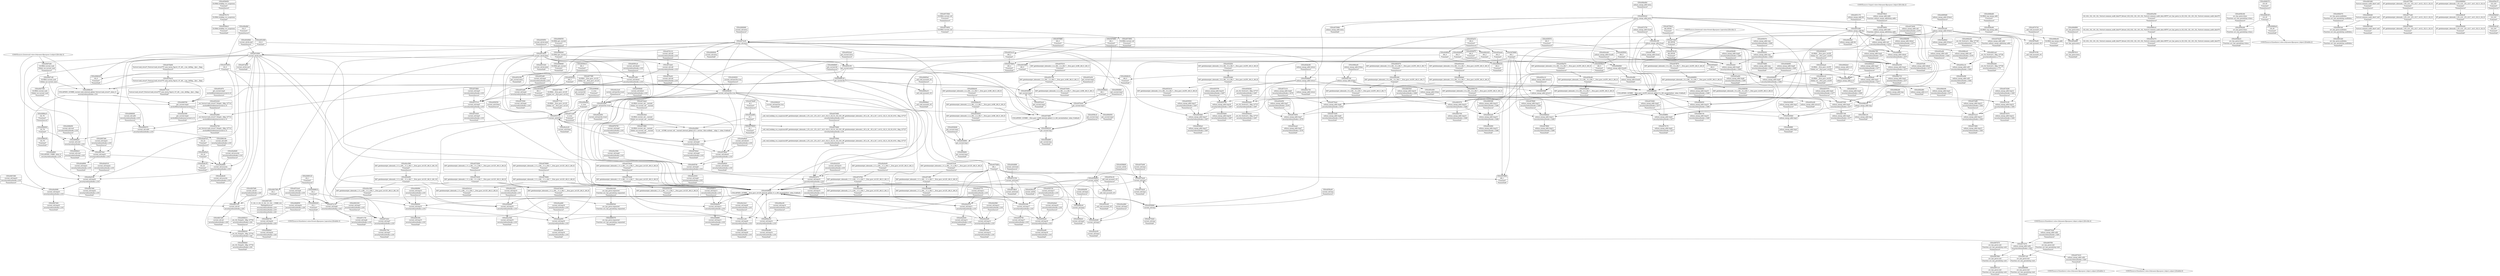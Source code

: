 digraph {
	CE0x4079170 [shape=record,shape=Mrecord,label="{CE0x4079170|GLOBAL:lockdep_rcu_suspicious|*Constant*}"]
	CE0x4066d50 [shape=record,shape=Mrecord,label="{CE0x4066d50|current_sid:cred|security/selinux/hooks.c,218|*SummSource*}"]
	CE0x4075500 [shape=record,shape=Mrecord,label="{CE0x4075500|current_sid:tmp4|security/selinux/hooks.c,218|*SummSink*}"]
	CE0x404f6a0 [shape=record,shape=Mrecord,label="{CE0x404f6a0|i64_4|*Constant*}"]
	CE0x4075e20 [shape=record,shape=Mrecord,label="{CE0x4075e20|current_sid:tmp1}"]
	CE0x40b8850 [shape=record,shape=Mrecord,label="{CE0x40b8850|current_sid:tmp24|security/selinux/hooks.c,220|*SummSource*}"]
	CE0x404c7d0 [shape=record,shape=Mrecord,label="{CE0x404c7d0|selinux_mmap_addr:if.then}"]
	CE0x4056420 [shape=record,shape=Mrecord,label="{CE0x4056420|_ret_i32_%retval.0,_!dbg_!27727|security/selinux/hooks.c,3287|*SummSink*}"]
	CE0x405b2d0 [shape=record,shape=Mrecord,label="{CE0x405b2d0|avc_has_perm:tclass|Function::avc_has_perm&Arg::tclass::}"]
	CE0x40b8120 [shape=record,shape=Mrecord,label="{CE0x40b8120|get_current:bb}"]
	CE0x4076bc0 [shape=record,shape=Mrecord,label="{CE0x4076bc0|i64_65536|*Constant*|*SummSource*}"]
	CE0x4066c50 [shape=record,shape=Mrecord,label="{CE0x4066c50|COLLAPSED:_GCMRE_current_task_external_global_%struct.task_struct*:_elem_0::|security/selinux/hooks.c,218}"]
	"CONST[source:0(mediator),value:2(dynamic)][purpose:{object}][SnkIdx:2]"
	CE0x4d57180 [shape=record,shape=Mrecord,label="{CE0x4d57180|selinux_mmap_addr:tmp4|security/selinux/hooks.c,3277|*SummSink*}"]
	CE0x4082d80 [shape=record,shape=Mrecord,label="{CE0x4082d80|selinux_mmap_addr:rc.0|*SummSink*}"]
	CE0x40681f0 [shape=record,shape=Mrecord,label="{CE0x40681f0|i16_45|*Constant*}"]
	CE0x405b0f0 [shape=record,shape=Mrecord,label="{CE0x405b0f0|selinux_mmap_addr:tmp8|security/selinux/hooks.c,3280|*SummSource*}"]
	CE0x407f6d0 [shape=record,shape=Mrecord,label="{CE0x407f6d0|selinux_mmap_addr:tmp11|security/selinux/hooks.c,3280|*SummSource*}"]
	CE0x4055d40 [shape=record,shape=Mrecord,label="{CE0x4055d40|_ret_i32_%retval.0,_!dbg_!27727|security/selinux/hooks.c,3287}"]
	CE0x4084dc0 [shape=record,shape=Mrecord,label="{CE0x4084dc0|current_sid:tmp2|*SummSink*}"]
	CE0x405bc80 [shape=record,shape=Mrecord,label="{CE0x405bc80|i64*_getelementptr_inbounds_(_9_x_i64_,_9_x_i64_*___llvm_gcov_ctr255,_i64_0,_i64_0)|*Constant*}"]
	CE0x406dc90 [shape=record,shape=Mrecord,label="{CE0x406dc90|selinux_mmap_addr:tmp3|security/selinux/hooks.c,3277|*SummSink*}"]
	CE0x4081920 [shape=record,shape=Mrecord,label="{CE0x4081920|avc_has_perm:requested|Function::avc_has_perm&Arg::requested::|*SummSource*}"]
	CE0x404fe20 [shape=record,shape=Mrecord,label="{CE0x404fe20|current_sid:land.lhs.true|*SummSink*}"]
	CE0x40794f0 [shape=record,shape=Mrecord,label="{CE0x40794f0|_call_void_lockdep_rcu_suspicious(i8*_getelementptr_inbounds_(_25_x_i8_,_25_x_i8_*_.str3,_i32_0,_i32_0),_i32_218,_i8*_getelementptr_inbounds_(_45_x_i8_,_45_x_i8_*_.str12,_i32_0,_i32_0))_#10,_!dbg_!27727|security/selinux/hooks.c,218|*SummSource*}"]
	CE0x407b110 [shape=record,shape=Mrecord,label="{CE0x407b110|current_sid:call|security/selinux/hooks.c,218|*SummSource*}"]
	CE0x40a8d60 [shape=record,shape=Mrecord,label="{CE0x40a8d60|current_sid:security|security/selinux/hooks.c,218}"]
	CE0x40a26b0 [shape=record,shape=Mrecord,label="{CE0x40a26b0|0:_i8,_:_GCMR_current_sid.__warned_internal_global_i8_0,_section_.data.unlikely_,_align_1:_elem_0:default:}"]
	CE0x4052c80 [shape=record,shape=Mrecord,label="{CE0x4052c80|selinux_mmap_addr:retval.0|*SummSink*}"]
	CE0x40a5fd0 [shape=record,shape=Mrecord,label="{CE0x40a5fd0|current_sid:tmp12|security/selinux/hooks.c,218|*SummSource*}"]
	CE0x4066000 [shape=record,shape=Mrecord,label="{CE0x4066000|current_sid:call4|security/selinux/hooks.c,218|*SummSource*}"]
	CE0x40735b0 [shape=record,shape=Mrecord,label="{CE0x40735b0|GLOBAL:current_sid|*Constant*|*SummSource*}"]
	CE0x404fd20 [shape=record,shape=Mrecord,label="{CE0x404fd20|current_sid:land.lhs.true|*SummSource*}"]
	CE0x40a19d0 [shape=record,shape=Mrecord,label="{CE0x40a19d0|current_sid:tmp19|security/selinux/hooks.c,218|*SummSink*}"]
	CE0x405d0d0 [shape=record,shape=Mrecord,label="{CE0x405d0d0|get_current:tmp1|*SummSource*}"]
	CE0x4068080 [shape=record,shape=Mrecord,label="{CE0x4068080|avc_has_perm:tsid|Function::avc_has_perm&Arg::tsid::|*SummSink*}"]
	CE0x4083070 [shape=record,shape=Mrecord,label="{CE0x4083070|i64*_getelementptr_inbounds_(_9_x_i64_,_9_x_i64_*___llvm_gcov_ctr255,_i64_0,_i64_7)|*Constant*|*SummSource*}"]
	CE0x4051020 [shape=record,shape=Mrecord,label="{CE0x4051020|current_sid:do.body|*SummSink*}"]
	CE0x4059960 [shape=record,shape=Mrecord,label="{CE0x4059960|current_sid:tmp}"]
	CE0x4053a80 [shape=record,shape=Mrecord,label="{CE0x4053a80|current_sid:tmp4|security/selinux/hooks.c,218}"]
	CE0x4073410 [shape=record,shape=Mrecord,label="{CE0x4073410|selinux_mmap_addr:call2|security/selinux/hooks.c,3281|*SummSink*}"]
	CE0x4081bd0 [shape=record,shape=Mrecord,label="{CE0x4081bd0|%struct.common_audit_data*_null|*Constant*|*SummSink*}"]
	CE0x407e2a0 [shape=record,shape=Mrecord,label="{CE0x407e2a0|current_sid:tmp6|security/selinux/hooks.c,218|*SummSource*}"]
	CE0x4077f90 [shape=record,shape=Mrecord,label="{CE0x4077f90|i8*_getelementptr_inbounds_(_45_x_i8_,_45_x_i8_*_.str12,_i32_0,_i32_0)|*Constant*|*SummSource*}"]
	CE0x409f080 [shape=record,shape=Mrecord,label="{CE0x409f080|i1_true|*Constant*|*SummSource*}"]
	CE0x4076880 [shape=record,shape=Mrecord,label="{CE0x4076880|i64*_getelementptr_inbounds_(_11_x_i64_,_11_x_i64_*___llvm_gcov_ctr125,_i64_0,_i64_6)|*Constant*|*SummSource*}"]
	CE0x40bde30 [shape=record,shape=Mrecord,label="{CE0x40bde30|i64*_getelementptr_inbounds_(_2_x_i64_,_2_x_i64_*___llvm_gcov_ctr98,_i64_0,_i64_0)|*Constant*}"]
	CE0x40a1960 [shape=record,shape=Mrecord,label="{CE0x40a1960|i64*_getelementptr_inbounds_(_11_x_i64_,_11_x_i64_*___llvm_gcov_ctr125,_i64_0,_i64_10)|*Constant*|*SummSink*}"]
	CE0x40778f0 [shape=record,shape=Mrecord,label="{CE0x40778f0|GLOBAL:__llvm_gcov_ctr125|Global_var:__llvm_gcov_ctr125|*SummSource*}"]
	CE0x405c0a0 [shape=record,shape=Mrecord,label="{CE0x405c0a0|i64*_getelementptr_inbounds_(_9_x_i64_,_9_x_i64_*___llvm_gcov_ctr255,_i64_0,_i64_3)|*Constant*|*SummSource*}"]
	CE0x4067860 [shape=record,shape=Mrecord,label="{CE0x4067860|avc_has_perm:ssid|Function::avc_has_perm&Arg::ssid::}"]
	CE0x406ff00 [shape=record,shape=Mrecord,label="{CE0x406ff00|selinux_mmap_addr:tmp5|security/selinux/hooks.c,3277}"]
	CE0x4079040 [shape=record,shape=Mrecord,label="{CE0x4079040|i8_1|*Constant*|*SummSink*}"]
	CE0x409df80 [shape=record,shape=Mrecord,label="{CE0x409df80|current_sid:tmp13|security/selinux/hooks.c,218|*SummSink*}"]
	CE0x4066900 [shape=record,shape=Mrecord,label="{CE0x4066900|i32_78|*Constant*}"]
	CE0x406d890 [shape=record,shape=Mrecord,label="{CE0x406d890|avc_has_perm:entry|*SummSource*}"]
	CE0x405abe0 [shape=record,shape=Mrecord,label="{CE0x405abe0|i64*_getelementptr_inbounds_(_9_x_i64_,_9_x_i64_*___llvm_gcov_ctr255,_i64_0,_i64_0)|*Constant*|*SummSink*}"]
	CE0x40784a0 [shape=record,shape=Mrecord,label="{CE0x40784a0|i64*_getelementptr_inbounds_(_11_x_i64_,_11_x_i64_*___llvm_gcov_ctr125,_i64_0,_i64_9)|*Constant*|*SummSource*}"]
	CE0x407f800 [shape=record,shape=Mrecord,label="{CE0x407f800|selinux_mmap_addr:tmp11|security/selinux/hooks.c,3280|*SummSink*}"]
	CE0x407fd60 [shape=record,shape=Mrecord,label="{CE0x407fd60|i64_2|*Constant*|*SummSource*}"]
	CE0x4079480 [shape=record,shape=Mrecord,label="{CE0x4079480|_call_void_lockdep_rcu_suspicious(i8*_getelementptr_inbounds_(_25_x_i8_,_25_x_i8_*_.str3,_i32_0,_i32_0),_i32_218,_i8*_getelementptr_inbounds_(_45_x_i8_,_45_x_i8_*_.str12,_i32_0,_i32_0))_#10,_!dbg_!27727|security/selinux/hooks.c,218}"]
	CE0x40d71d0 [shape=record,shape=Mrecord,label="{CE0x40d71d0|GLOBAL:current_task|Global_var:current_task}"]
	CE0x406d9d0 [shape=record,shape=Mrecord,label="{CE0x406d9d0|selinux_mmap_addr:if.end4}"]
	CE0x407e130 [shape=record,shape=Mrecord,label="{CE0x407e130|current_sid:tmp6|security/selinux/hooks.c,218}"]
	CE0x40666d0 [shape=record,shape=Mrecord,label="{CE0x40666d0|GLOBAL:get_current|*Constant*|*SummSink*}"]
	CE0x4069200 [shape=record,shape=Mrecord,label="{CE0x4069200|i32_1|*Constant*|*SummSink*}"]
	CE0x40549c0 [shape=record,shape=Mrecord,label="{CE0x40549c0|_call_void_mcount()_#3}"]
	CE0x4070060 [shape=record,shape=Mrecord,label="{CE0x4070060|selinux_mmap_addr:tmp5|security/selinux/hooks.c,3277|*SummSource*}"]
	CE0x404cf80 [shape=record,shape=Mrecord,label="{CE0x404cf80|selinux_mmap_addr:if.end4|*SummSink*}"]
	CE0x4073270 [shape=record,shape=Mrecord,label="{CE0x4073270|selinux_mmap_addr:call2|security/selinux/hooks.c,3281}"]
	CE0x405bd70 [shape=record,shape=Mrecord,label="{CE0x405bd70|i64*_getelementptr_inbounds_(_9_x_i64_,_9_x_i64_*___llvm_gcov_ctr255,_i64_0,_i64_0)|*Constant*|*SummSource*}"]
	CE0x404f7d0 [shape=record,shape=Mrecord,label="{CE0x404f7d0|current_sid:tmp9|security/selinux/hooks.c,218}"]
	CE0x40757c0 [shape=record,shape=Mrecord,label="{CE0x40757c0|current_sid:tmp5|security/selinux/hooks.c,218}"]
	CE0x404ef00 [shape=record,shape=Mrecord,label="{CE0x404ef00|i64*_getelementptr_inbounds_(_11_x_i64_,_11_x_i64_*___llvm_gcov_ctr125,_i64_0,_i64_10)|*Constant*}"]
	CE0x40a3ce0 [shape=record,shape=Mrecord,label="{CE0x40a3ce0|current_sid:land.lhs.true2|*SummSource*}"]
	CE0x406db30 [shape=record,shape=Mrecord,label="{CE0x406db30|i64_0|*Constant*|*SummSink*}"]
	CE0x4083230 [shape=record,shape=Mrecord,label="{CE0x4083230|i64*_getelementptr_inbounds_(_9_x_i64_,_9_x_i64_*___llvm_gcov_ctr255,_i64_0,_i64_7)|*Constant*|*SummSink*}"]
	CE0x40449b0 [shape=record,shape=Mrecord,label="{CE0x40449b0|current_sid:do.end|*SummSource*}"]
	CE0x4076680 [shape=record,shape=Mrecord,label="{CE0x4076680|i64*_getelementptr_inbounds_(_11_x_i64_,_11_x_i64_*___llvm_gcov_ctr125,_i64_0,_i64_6)|*Constant*}"]
	CE0x4084ce0 [shape=record,shape=Mrecord,label="{CE0x4084ce0|current_sid:tmp2}"]
	CE0x407bf30 [shape=record,shape=Mrecord,label="{CE0x407bf30|i32_0|*Constant*}"]
	"CONST[source:0(mediator),value:2(dynamic)][purpose:{object,subject}][SrcIdx:4]"
	CE0x4044c20 [shape=record,shape=Mrecord,label="{CE0x4044c20|GLOBAL:__llvm_gcov_ctr255|Global_var:__llvm_gcov_ctr255|*SummSink*}"]
	CE0x407f100 [shape=record,shape=Mrecord,label="{CE0x407f100|i64*_getelementptr_inbounds_(_11_x_i64_,_11_x_i64_*___llvm_gcov_ctr125,_i64_0,_i64_0)|*Constant*|*SummSource*}"]
	CE0x40835e0 [shape=record,shape=Mrecord,label="{CE0x40835e0|selinux_mmap_addr:tmp14|security/selinux/hooks.c,3286|*SummSource*}"]
	CE0x4073ba0 [shape=record,shape=Mrecord,label="{CE0x4073ba0|selinux_mmap_addr:tmp6|security/selinux/hooks.c,3278}"]
	CE0x405f6a0 [shape=record,shape=Mrecord,label="{CE0x405f6a0|i64_5|*Constant*|*SummSink*}"]
	CE0x405a090 [shape=record,shape=Mrecord,label="{CE0x405a090|selinux_mmap_addr:call3|security/selinux/hooks.c,3282|*SummSink*}"]
	CE0x4081ea0 [shape=record,shape=Mrecord,label="{CE0x4081ea0|_ret_i32_%retval.0,_!dbg_!27728|security/selinux/avc.c,775}"]
	CE0x405b490 [shape=record,shape=Mrecord,label="{CE0x405b490|i8*_getelementptr_inbounds_(_25_x_i8_,_25_x_i8_*_.str3,_i32_0,_i32_0)|*Constant*|*SummSink*}"]
	CE0x407b9a0 [shape=record,shape=Mrecord,label="{CE0x407b9a0|current_sid:tmp8|security/selinux/hooks.c,218|*SummSink*}"]
	CE0x404f460 [shape=record,shape=Mrecord,label="{CE0x404f460|i64_5|*Constant*}"]
	CE0x405f570 [shape=record,shape=Mrecord,label="{CE0x405f570|i64_5|*Constant*|*SummSource*}"]
	CE0x40a6820 [shape=record,shape=Mrecord,label="{CE0x40a6820|current_sid:tobool1|security/selinux/hooks.c,218|*SummSink*}"]
	CE0x40aab80 [shape=record,shape=Mrecord,label="{CE0x40aab80|i8_1|*Constant*}"]
	CE0x4055db0 [shape=record,shape=Mrecord,label="{CE0x4055db0|selinux_mmap_addr:tmp17|security/selinux/hooks.c,3287}"]
	CE0x405ba70 [shape=record,shape=Mrecord,label="{CE0x405ba70|i32_218|*Constant*|*SummSource*}"]
	CE0x4060bb0 [shape=record,shape=Mrecord,label="{CE0x4060bb0|_ret_i32_%tmp24,_!dbg_!27742|security/selinux/hooks.c,220|*SummSink*}"]
	CE0x40b7080 [shape=record,shape=Mrecord,label="{CE0x40b7080|current_sid:tmp22|security/selinux/hooks.c,218|*SummSink*}"]
	CE0x407c8c0 [shape=record,shape=Mrecord,label="{CE0x407c8c0|current_sid:tmp7|security/selinux/hooks.c,218}"]
	CE0x4066dc0 [shape=record,shape=Mrecord,label="{CE0x4066dc0|current_sid:cred|security/selinux/hooks.c,218|*SummSink*}"]
	CE0x40a0e00 [shape=record,shape=Mrecord,label="{CE0x40a0e00|i64*_getelementptr_inbounds_(_11_x_i64_,_11_x_i64_*___llvm_gcov_ctr125,_i64_0,_i64_1)|*Constant*|*SummSource*}"]
	CE0x4052900 [shape=record,shape=Mrecord,label="{CE0x4052900|selinux_mmap_addr:tmp15|security/selinux/hooks.c,3286|*SummSink*}"]
	CE0x4052700 [shape=record,shape=Mrecord,label="{CE0x4052700|_ret_%struct.task_struct*_%tmp4,_!dbg_!27714|./arch/x86/include/asm/current.h,14|*SummSink*}"]
	CE0x4050f50 [shape=record,shape=Mrecord,label="{CE0x4050f50|current_sid:do.body|*SummSource*}"]
	CE0x407be20 [shape=record,shape=Mrecord,label="{CE0x407be20|current_sid:call|security/selinux/hooks.c,218|*SummSink*}"]
	CE0x4052db0 [shape=record,shape=Mrecord,label="{CE0x4052db0|i64*_getelementptr_inbounds_(_9_x_i64_,_9_x_i64_*___llvm_gcov_ctr255,_i64_0,_i64_8)|*Constant*}"]
	CE0x40777c0 [shape=record,shape=Mrecord,label="{CE0x40777c0|GLOBAL:__llvm_gcov_ctr125|Global_var:__llvm_gcov_ctr125|*SummSink*}"]
	CE0x4083760 [shape=record,shape=Mrecord,label="{CE0x4083760|selinux_mmap_addr:tmp14|security/selinux/hooks.c,3286|*SummSink*}"]
	CE0x4070980 [shape=record,shape=Mrecord,label="{CE0x4070980|selinux_mmap_addr:entry|*SummSink*}"]
	CE0x40596a0 [shape=record,shape=Mrecord,label="{CE0x40596a0|i64_1|*Constant*}"]
	CE0x40b8b90 [shape=record,shape=Mrecord,label="{CE0x40b8b90|get_current:bb|*SummSource*}"]
	CE0x4069540 [shape=record,shape=Mrecord,label="{CE0x4069540|avc_has_perm:requested|Function::avc_has_perm&Arg::requested::}"]
	CE0x407a910 [shape=record,shape=Mrecord,label="{CE0x407a910|current_sid:do.body}"]
	CE0x407f970 [shape=record,shape=Mrecord,label="{CE0x407f970|i64*_getelementptr_inbounds_(_9_x_i64_,_9_x_i64_*___llvm_gcov_ctr255,_i64_0,_i64_6)|*Constant*|*SummSource*}"]
	CE0x4083a40 [shape=record,shape=Mrecord,label="{CE0x4083a40|selinux_mmap_addr:tmp15|security/selinux/hooks.c,3286}"]
	CE0x40510d0 [shape=record,shape=Mrecord,label="{CE0x40510d0|selinux_mmap_addr:bb}"]
	CE0x40696e0 [shape=record,shape=Mrecord,label="{CE0x40696e0|_call_void_mcount()_#3|*SummSink*}"]
	CE0x407d580 [shape=record,shape=Mrecord,label="{CE0x407d580|current_sid:do.end}"]
	CE0x405bbc0 [shape=record,shape=Mrecord,label="{CE0x405bbc0|avc_has_perm:tclass|Function::avc_has_perm&Arg::tclass::|*SummSink*}"]
	CE0x4069e50 [shape=record,shape=Mrecord,label="{CE0x4069e50|i64_4|*Constant*|*SummSink*}"]
	CE0x407d2b0 [shape=record,shape=Mrecord,label="{CE0x407d2b0|i64*_getelementptr_inbounds_(_11_x_i64_,_11_x_i64_*___llvm_gcov_ctr125,_i64_0,_i64_8)|*Constant*|*SummSource*}"]
	CE0x406b600 [shape=record,shape=Mrecord,label="{CE0x406b600|selinux_mmap_addr:tmp10|security/selinux/hooks.c,3280|*SummSource*}"]
	CE0x405a570 [shape=record,shape=Mrecord,label="{CE0x405a570|i32_(i32,_i32,_i16,_i32,_%struct.common_audit_data*)*_bitcast_(i32_(i32,_i32,_i16,_i32,_%struct.common_audit_data.495*)*_avc_has_perm_to_i32_(i32,_i32,_i16,_i32,_%struct.common_audit_data*)*)|*Constant*|*SummSink*}"]
	CE0x3946120 [shape=record,shape=Mrecord,label="{CE0x3946120|selinux_mmap_addr:tmp|*SummSink*}"]
	CE0x4066a50 [shape=record,shape=Mrecord,label="{CE0x4066a50|i32_78|*Constant*|*SummSink*}"]
	CE0x407d6c0 [shape=record,shape=Mrecord,label="{CE0x407d6c0|current_sid:if.end|*SummSink*}"]
	CE0x405af10 [shape=record,shape=Mrecord,label="{CE0x405af10|i64_4|*Constant*|*SummSource*}"]
	CE0x4054650 [shape=record,shape=Mrecord,label="{CE0x4054650|get_current:tmp2}"]
	CE0x404c4e0 [shape=record,shape=Mrecord,label="{CE0x404c4e0|selinux_mmap_addr:bb|*SummSink*}"]
	CE0x4073a30 [shape=record,shape=Mrecord,label="{CE0x4073a30|current_sid:entry}"]
	CE0x4054920 [shape=record,shape=Mrecord,label="{CE0x4054920|i64*_getelementptr_inbounds_(_2_x_i64_,_2_x_i64_*___llvm_gcov_ctr98,_i64_0,_i64_0)|*Constant*|*SummSink*}"]
	CE0x407ade0 [shape=record,shape=Mrecord,label="{CE0x407ade0|current_sid:call|security/selinux/hooks.c,218}"]
	CE0x4077210 [shape=record,shape=Mrecord,label="{CE0x4077210|%struct.task_struct*_(%struct.task_struct**)*_asm_movq_%gs:$_1:P_,$0_,_r,im,_dirflag_,_fpsr_,_flags_|*SummSink*}"]
	CE0x4074260 [shape=record,shape=Mrecord,label="{CE0x4074260|selinux_mmap_addr:tmp12|security/selinux/hooks.c,3281|*SummSource*}"]
	CE0x40684a0 [shape=record,shape=Mrecord,label="{CE0x40684a0|i16_45|*Constant*|*SummSink*}"]
	CE0x405caf0 [shape=record,shape=Mrecord,label="{CE0x405caf0|selinux_mmap_addr:if.then1}"]
	CE0x40a8690 [shape=record,shape=Mrecord,label="{CE0x40a8690|current_sid:tmp21|security/selinux/hooks.c,218|*SummSink*}"]
	CE0x404ba60 [shape=record,shape=Mrecord,label="{CE0x404ba60|GLOBAL:cap_mmap_addr|*Constant*}"]
	CE0x405f250 [shape=record,shape=Mrecord,label="{CE0x405f250|selinux_mmap_addr:cmp|security/selinux/hooks.c,3280}"]
	CE0x40a2db0 [shape=record,shape=Mrecord,label="{CE0x40a2db0|current_sid:tmp3|*SummSource*}"]
	CE0x40599d0 [shape=record,shape=Mrecord,label="{CE0x40599d0|COLLAPSED:_GCMRE___llvm_gcov_ctr125_internal_global_11_x_i64_zeroinitializer:_elem_0:default:}"]
	CE0x4074650 [shape=record,shape=Mrecord,label="{CE0x4074650|GLOBAL:current_sid|*Constant*}"]
	CE0x40d72d0 [shape=record,shape=Mrecord,label="{CE0x40d72d0|GLOBAL:current_task|Global_var:current_task|*SummSource*}"]
	CE0x406bce0 [shape=record,shape=Mrecord,label="{CE0x406bce0|selinux_mmap_addr:call|security/selinux/hooks.c,3276|*SummSink*}"]
	CE0x4078000 [shape=record,shape=Mrecord,label="{CE0x4078000|i8*_getelementptr_inbounds_(_45_x_i8_,_45_x_i8_*_.str12,_i32_0,_i32_0)|*Constant*|*SummSink*}"]
	CE0x406bad0 [shape=record,shape=Mrecord,label="{CE0x406bad0|selinux_mmap_addr:if.then|*SummSource*}"]
	CE0x4076c30 [shape=record,shape=Mrecord,label="{CE0x4076c30|i64_65536|*Constant*|*SummSink*}"]
	CE0x4044b10 [shape=record,shape=Mrecord,label="{CE0x4044b10|GLOBAL:__llvm_gcov_ctr255|Global_var:__llvm_gcov_ctr255|*SummSource*}"]
	CE0x406b8a0 [shape=record,shape=Mrecord,label="{CE0x406b8a0|selinux_mmap_addr:tmp11|security/selinux/hooks.c,3280}"]
	CE0x405ad00 [shape=record,shape=Mrecord,label="{CE0x405ad00|selinux_mmap_addr:tmp8|security/selinux/hooks.c,3280|*SummSink*}"]
	CE0x406b020 [shape=record,shape=Mrecord,label="{CE0x406b020|i32_0|*Constant*|*SummSink*}"]
	CE0x404ebb0 [shape=record,shape=Mrecord,label="{CE0x404ebb0|current_sid:tmp19|security/selinux/hooks.c,218}"]
	CE0x404c730 [shape=record,shape=Mrecord,label="{CE0x404c730|selinux_mmap_addr:return|*SummSink*}"]
	CE0x404dc80 [shape=record,shape=Mrecord,label="{CE0x404dc80|selinux_mmap_addr:return|*SummSource*}"]
	CE0x40591a0 [shape=record,shape=Mrecord,label="{CE0x40591a0|current_sid:tobool|security/selinux/hooks.c,218|*SummSource*}"]
	CE0x409ec00 [shape=record,shape=Mrecord,label="{CE0x409ec00|current_sid:tmp14|security/selinux/hooks.c,218|*SummSource*}"]
	CE0x4067cd0 [shape=record,shape=Mrecord,label="{CE0x4067cd0|avc_has_perm:tsid|Function::avc_has_perm&Arg::tsid::}"]
	CE0x4078e80 [shape=record,shape=Mrecord,label="{CE0x4078e80|i8_1|*Constant*|*SummSource*}"]
	CE0x4060820 [shape=record,shape=Mrecord,label="{CE0x4060820|current_sid:entry|*SummSink*}"]
	CE0x4082be0 [shape=record,shape=Mrecord,label="{CE0x4082be0|selinux_mmap_addr:rc.0|*SummSource*}"]
	CE0x4077ed0 [shape=record,shape=Mrecord,label="{CE0x4077ed0|i8*_getelementptr_inbounds_(_45_x_i8_,_45_x_i8_*_.str12,_i32_0,_i32_0)|*Constant*}"]
	CE0x570a8c0 [shape=record,shape=Mrecord,label="{CE0x570a8c0|selinux_mmap_addr:call|security/selinux/hooks.c,3276}"]
	CE0x407da20 [shape=record,shape=Mrecord,label="{CE0x407da20|current_sid:tmp1|*SummSink*}"]
	CE0x4069f50 [shape=record,shape=Mrecord,label="{CE0x4069f50|i64*_getelementptr_inbounds_(_9_x_i64_,_9_x_i64_*___llvm_gcov_ctr255,_i64_0,_i64_6)|*Constant*}"]
	CE0x4054cd0 [shape=record,shape=Mrecord,label="{CE0x4054cd0|_call_void_mcount()_#3|*SummSink*}"]
	CE0x4052390 [shape=record,shape=Mrecord,label="{CE0x4052390|get_current:entry|*SummSink*}"]
	CE0x409ed80 [shape=record,shape=Mrecord,label="{CE0x409ed80|current_sid:tmp14|security/selinux/hooks.c,218|*SummSink*}"]
	CE0x40a5510 [shape=record,shape=Mrecord,label="{CE0x40a5510|current_sid:tmp11|security/selinux/hooks.c,218}"]
	CE0x405f500 [shape=record,shape=Mrecord,label="{CE0x405f500|i64_5|*Constant*}"]
	CE0x405f370 [shape=record,shape=Mrecord,label="{CE0x405f370|selinux_mmap_addr:cmp|security/selinux/hooks.c,3280|*SummSource*}"]
	CE0x4081fa0 [shape=record,shape=Mrecord,label="{CE0x4081fa0|avc_has_perm:auditdata|Function::avc_has_perm&Arg::auditdata::}"]
	CE0x4052660 [shape=record,shape=Mrecord,label="{CE0x4052660|_ret_%struct.task_struct*_%tmp4,_!dbg_!27714|./arch/x86/include/asm/current.h,14}"]
	CE0x407ced0 [shape=record,shape=Mrecord,label="{CE0x407ced0|i1_true|*Constant*|*SummSink*}"]
	CE0x4072f60 [shape=record,shape=Mrecord,label="{CE0x4072f60|selinux_mmap_addr:tmp13|security/selinux/hooks.c,3281|*SummSink*}"]
	CE0x405b650 [shape=record,shape=Mrecord,label="{CE0x405b650|GLOBAL:lockdep_rcu_suspicious|*Constant*|*SummSource*}"]
	CE0x4077690 [shape=record,shape=Mrecord,label="{CE0x4077690|GLOBAL:__llvm_gcov_ctr125|Global_var:__llvm_gcov_ctr125}"]
	CE0x4069120 [shape=record,shape=Mrecord,label="{CE0x4069120|i32_1|*Constant*|*SummSource*}"]
	CE0x4074de0 [shape=record,shape=Mrecord,label="{CE0x4074de0|GLOBAL:current_sid.__warned|Global_var:current_sid.__warned|*SummSource*}"]
	CE0x40a8dd0 [shape=record,shape=Mrecord,label="{CE0x40a8dd0|current_sid:security|security/selinux/hooks.c,218|*SummSource*}"]
	CE0x4080f90 [shape=record,shape=Mrecord,label="{CE0x4080f90|current_sid:tmp15|security/selinux/hooks.c,218|*SummSource*}"]
	CE0x40b7e90 [shape=record,shape=Mrecord,label="{CE0x40b7e90|0:_i32,_4:_i32,_8:_i32,_12:_i32,_:_CMRE_4,8_|*MultipleSource*|security/selinux/hooks.c,218|security/selinux/hooks.c,218|security/selinux/hooks.c,220}"]
	CE0x4051170 [shape=record,shape=Mrecord,label="{CE0x4051170|selinux_mmap_addr:bb|*SummSource*}"]
	CE0x409df10 [shape=record,shape=Mrecord,label="{CE0x409df10|current_sid:tmp13|security/selinux/hooks.c,218|*SummSource*}"]
	CE0x407a850 [shape=record,shape=Mrecord,label="{CE0x407a850|current_sid:do.end|*SummSink*}"]
	CE0x404b7c0 [shape=record,shape=Mrecord,label="{CE0x404b7c0|selinux_mmap_addr:tmp9|security/selinux/hooks.c,3280|*SummSink*}"]
	CE0x404ceb0 [shape=record,shape=Mrecord,label="{CE0x404ceb0|selinux_mmap_addr:if.end4|*SummSource*}"]
	CE0x407a0f0 [shape=record,shape=Mrecord,label="{CE0x407a0f0|current_sid:tobool|security/selinux/hooks.c,218}"]
	CE0x40560a0 [shape=record,shape=Mrecord,label="{CE0x40560a0|selinux_mmap_addr:tmp17|security/selinux/hooks.c,3287|*SummSink*}"]
	CE0x40a0fb0 [shape=record,shape=Mrecord,label="{CE0x40a0fb0|i64*_getelementptr_inbounds_(_11_x_i64_,_11_x_i64_*___llvm_gcov_ctr125,_i64_0,_i64_1)|*Constant*|*SummSink*}"]
	CE0x407dfb0 [shape=record,shape=Mrecord,label="{CE0x407dfb0|current_sid:tmp5|security/selinux/hooks.c,218|*SummSource*}"]
	CE0x40a9190 [shape=record,shape=Mrecord,label="{CE0x40a9190|current_sid:tmp22|security/selinux/hooks.c,218}"]
	CE0x4075d20 [shape=record,shape=Mrecord,label="{CE0x4075d20|current_sid:tmp|*SummSink*}"]
	CE0x40a2e50 [shape=record,shape=Mrecord,label="{CE0x40a2e50|current_sid:tmp3|*SummSink*}"]
	CE0x4044d70 [shape=record,shape=Mrecord,label="{CE0x4044d70|i64_0|*Constant*|*SummSource*}"]
	CE0x4066be0 [shape=record,shape=Mrecord,label="{CE0x4066be0|current_sid:cred|security/selinux/hooks.c,218}"]
	CE0x40662b0 [shape=record,shape=Mrecord,label="{CE0x40662b0|GLOBAL:get_current|*Constant*}"]
	CE0x40848b0 [shape=record,shape=Mrecord,label="{CE0x40848b0|get_current:tmp3|*SummSource*}"]
	CE0x40a4c20 [shape=record,shape=Mrecord,label="{CE0x40a4c20|i32_218|*Constant*|*SummSink*}"]
	CE0x40a8a30 [shape=record,shape=Mrecord,label="{CE0x40a8a30|i32_22|*Constant*|*SummSink*}"]
	CE0x4073e00 [shape=record,shape=Mrecord,label="{CE0x4073e00|selinux_mmap_addr:tmp6|security/selinux/hooks.c,3278|*SummSink*}"]
	CE0x4054c30 [shape=record,shape=Mrecord,label="{CE0x4054c30|_call_void_mcount()_#3|*SummSource*}"]
	CE0x40695e0 [shape=record,shape=Mrecord,label="{CE0x40695e0|_call_void_mcount()_#3|*SummSource*}"]
	"CONST[source:2(external),value:0(static)][purpose:{operation}][SrcIdx:1]"
	CE0x4060930 [shape=record,shape=Mrecord,label="{CE0x4060930|_ret_i32_%tmp24,_!dbg_!27742|security/selinux/hooks.c,220}"]
	CE0x4076d60 [shape=record,shape=Mrecord,label="{CE0x4076d60|selinux_mmap_addr:cmp|security/selinux/hooks.c,3280|*SummSink*}"]
	CE0x4060660 [shape=record,shape=Mrecord,label="{CE0x4060660|current_sid:entry|*SummSource*}"]
	CE0x40732e0 [shape=record,shape=Mrecord,label="{CE0x40732e0|selinux_mmap_addr:call2|security/selinux/hooks.c,3281|*SummSource*}"]
	CE0x407a740 [shape=record,shape=Mrecord,label="{CE0x407a740|current_sid:if.end}"]
	CE0x40b7590 [shape=record,shape=Mrecord,label="{CE0x40b7590|i32_1|*Constant*}"]
	CE0x406f9f0 [shape=record,shape=Mrecord,label="{CE0x406f9f0|selinux_mmap_addr:tmp1|*SummSink*}"]
	CE0x40a4220 [shape=record,shape=Mrecord,label="{CE0x40a4220|current_sid:tmp10|security/selinux/hooks.c,218|*SummSource*}"]
	CE0x406b0f0 [shape=record,shape=Mrecord,label="{CE0x406b0f0|selinux_mmap_addr:tobool|security/selinux/hooks.c,3277|*SummSource*}"]
	CE0x406be40 [shape=record,shape=Mrecord,label="{CE0x406be40|GLOBAL:cap_mmap_addr|*Constant*|*SummSink*}"]
	CE0x405b6c0 [shape=record,shape=Mrecord,label="{CE0x405b6c0|GLOBAL:lockdep_rcu_suspicious|*Constant*|*SummSink*}"]
	CE0x406c780 [shape=record,shape=Mrecord,label="{CE0x406c780|selinux_mmap_addr:tmp2|security/selinux/hooks.c,3277|*SummSource*}"]
	CE0x40b7a90 [shape=record,shape=Mrecord,label="{CE0x40b7a90|current_sid:sid|security/selinux/hooks.c,220|*SummSink*}"]
	CE0x40a1620 [shape=record,shape=Mrecord,label="{CE0x40a1620|current_sid:tmp19|security/selinux/hooks.c,218|*SummSource*}"]
	CE0x4067610 [shape=record,shape=Mrecord,label="{CE0x4067610|avc_has_perm:entry|*SummSink*}"]
	CE0x405eaa0 [shape=record,shape=Mrecord,label="{CE0x405eaa0|selinux_mmap_addr:tmp7|security/selinux/hooks.c,3278|*SummSink*}"]
	CE0x40557f0 [shape=record,shape=Mrecord,label="{CE0x40557f0|selinux_mmap_addr:tmp16|security/selinux/hooks.c,3287|*SummSource*}"]
	CE0x40d7360 [shape=record,shape=Mrecord,label="{CE0x40d7360|GLOBAL:current_task|Global_var:current_task|*SummSink*}"]
	CE0x4083570 [shape=record,shape=Mrecord,label="{CE0x4083570|selinux_mmap_addr:tmp14|security/selinux/hooks.c,3286}"]
	CE0x40a8bf0 [shape=record,shape=Mrecord,label="{CE0x40a8bf0|COLLAPSED:_CMRE:_elem_0::|security/selinux/hooks.c,218}"]
	CE0x405a1c0 [shape=record,shape=Mrecord,label="{CE0x405a1c0|selinux_mmap_addr:call3|security/selinux/hooks.c,3282}"]
	CE0x4081d20 [shape=record,shape=Mrecord,label="{CE0x4081d20|avc_has_perm:auditdata|Function::avc_has_perm&Arg::auditdata::|*SummSink*}"]
	CE0x54304b0 [shape=record,shape=Mrecord,label="{CE0x54304b0|selinux_mmap_addr:tmp1}"]
	CE0x404dbe0 [shape=record,shape=Mrecord,label="{CE0x404dbe0|selinux_mmap_addr:return}"]
	CE0x406b260 [shape=record,shape=Mrecord,label="{CE0x406b260|COLLAPSED:_GCMRE___llvm_gcov_ctr255_internal_global_9_x_i64_zeroinitializer:_elem_0:default:}"]
	CE0x4052c10 [shape=record,shape=Mrecord,label="{CE0x4052c10|selinux_mmap_addr:retval.0|*SummSource*}"]
	CE0x4070170 [shape=record,shape=Mrecord,label="{CE0x4070170|selinux_mmap_addr:tmp5|security/selinux/hooks.c,3277|*SummSink*}"]
	CE0x4053e50 [shape=record,shape=Mrecord,label="{CE0x4053e50|get_current:tmp2|*SummSource*}"]
	CE0x4076a80 [shape=record,shape=Mrecord,label="{CE0x4076a80|selinux_mmap_addr:addr|Function::selinux_mmap_addr&Arg::addr::|*SummSink*}"]
	CE0x40b89e0 [shape=record,shape=Mrecord,label="{CE0x40b89e0|current_sid:tmp24|security/selinux/hooks.c,220|*SummSink*}"]
	CE0x407c730 [shape=record,shape=Mrecord,label="{CE0x407c730|current_sid:tmp6|security/selinux/hooks.c,218|*SummSink*}"]
	CE0x405a500 [shape=record,shape=Mrecord,label="{CE0x405a500|i32_(i32,_i32,_i16,_i32,_%struct.common_audit_data*)*_bitcast_(i32_(i32,_i32,_i16,_i32,_%struct.common_audit_data.495*)*_avc_has_perm_to_i32_(i32,_i32,_i16,_i32,_%struct.common_audit_data*)*)|*Constant*|*SummSource*}"]
	CE0x4074bf0 [shape=record,shape=Mrecord,label="{CE0x4074bf0|COLLAPSED:_GCMRE___llvm_gcov_ctr98_internal_global_2_x_i64_zeroinitializer:_elem_0:default:}"]
	CE0x407b4a0 [shape=record,shape=Mrecord,label="{CE0x407b4a0|get_current:tmp3}"]
	CE0x40a43a0 [shape=record,shape=Mrecord,label="{CE0x40a43a0|current_sid:tmp10|security/selinux/hooks.c,218|*SummSink*}"]
	CE0x4069780 [shape=record,shape=Mrecord,label="{CE0x4069780|get_current:tmp4|./arch/x86/include/asm/current.h,14}"]
	CE0x40670e0 [shape=record,shape=Mrecord,label="{CE0x40670e0|current_sid:tmp21|security/selinux/hooks.c,218}"]
	CE0x404c3f0 [shape=record,shape=Mrecord,label="{CE0x404c3f0|selinux_mmap_addr:if.end}"]
	CE0x40822b0 [shape=record,shape=Mrecord,label="{CE0x40822b0|_ret_i32_%retval.0,_!dbg_!27728|security/selinux/avc.c,775|*SummSink*}"]
	CE0x4053a10 [shape=record,shape=Mrecord,label="{CE0x4053a10|i64_2|*Constant*}"]
	CE0x40a18b0 [shape=record,shape=Mrecord,label="{CE0x40a18b0|i64*_getelementptr_inbounds_(_11_x_i64_,_11_x_i64_*___llvm_gcov_ctr125,_i64_0,_i64_10)|*Constant*|*SummSource*}"]
	CE0x4079560 [shape=record,shape=Mrecord,label="{CE0x4079560|_call_void_lockdep_rcu_suspicious(i8*_getelementptr_inbounds_(_25_x_i8_,_25_x_i8_*_.str3,_i32_0,_i32_0),_i32_218,_i8*_getelementptr_inbounds_(_45_x_i8_,_45_x_i8_*_.str12,_i32_0,_i32_0))_#10,_!dbg_!27727|security/selinux/hooks.c,218|*SummSink*}"]
	CE0x406bdd0 [shape=record,shape=Mrecord,label="{CE0x406bdd0|GLOBAL:cap_mmap_addr|*Constant*|*SummSource*}"]
	CE0x4058c30 [shape=record,shape=Mrecord,label="{CE0x4058c30|current_sid:bb|*SummSink*}"]
	CE0x40b7b80 [shape=record,shape=Mrecord,label="{CE0x40b7b80|current_sid:sid|security/selinux/hooks.c,220|*SummSource*}"]
	CE0x40aaa50 [shape=record,shape=Mrecord,label="{CE0x40aaa50|current_sid:tmp16|security/selinux/hooks.c,218|*SummSink*}"]
	CE0x4059a40 [shape=record,shape=Mrecord,label="{CE0x4059a40|current_sid:tmp|*SummSource*}"]
	CE0x4085b80 [shape=record,shape=Mrecord,label="{CE0x4085b80|selinux_mmap_addr:if.then1|*SummSource*}"]
	CE0x406b2d0 [shape=record,shape=Mrecord,label="{CE0x406b2d0|selinux_mmap_addr:tmp|*SummSource*}"]
	CE0x4053980 [shape=record,shape=Mrecord,label="{CE0x4053980|i64_0|*Constant*}"]
	CE0x40a3b90 [shape=record,shape=Mrecord,label="{CE0x40a3b90|current_sid:land.lhs.true2}"]
	CE0x407b8a0 [shape=record,shape=Mrecord,label="{CE0x407b8a0|current_sid:tobool1|security/selinux/hooks.c,218}"]
	CE0x406c710 [shape=record,shape=Mrecord,label="{CE0x406c710|selinux_mmap_addr:tmp2|security/selinux/hooks.c,3277|*SummSink*}"]
	CE0x40826d0 [shape=record,shape=Mrecord,label="{CE0x40826d0|selinux_mmap_addr:rc.0}"]
	CE0x40618e0 [shape=record,shape=Mrecord,label="{CE0x40618e0|GLOBAL:current_sid.__warned|Global_var:current_sid.__warned}"]
	CE0x40b8e40 [shape=record,shape=Mrecord,label="{CE0x40b8e40|i64*_getelementptr_inbounds_(_2_x_i64_,_2_x_i64_*___llvm_gcov_ctr98,_i64_0,_i64_0)|*Constant*|*SummSource*}"]
	CE0x40a9310 [shape=record,shape=Mrecord,label="{CE0x40a9310|current_sid:tmp22|security/selinux/hooks.c,218|*SummSource*}"]
	CE0x4060170 [shape=record,shape=Mrecord,label="{CE0x4060170|i64*_getelementptr_inbounds_(_9_x_i64_,_9_x_i64_*___llvm_gcov_ctr255,_i64_0,_i64_3)|*Constant*|*SummSink*}"]
	CE0x4074050 [shape=record,shape=Mrecord,label="{CE0x4074050|selinux_mmap_addr:tmp7|security/selinux/hooks.c,3278}"]
	CE0x5430580 [shape=record,shape=Mrecord,label="{CE0x5430580|selinux_mmap_addr:tmp1|*SummSource*}"]
	CE0x4066180 [shape=record,shape=Mrecord,label="{CE0x4066180|current_sid:call4|security/selinux/hooks.c,218|*SummSink*}"]
	CE0x4074470 [shape=record,shape=Mrecord,label="{CE0x4074470|selinux_mmap_addr:tmp12|security/selinux/hooks.c,3281|*SummSink*}"]
	CE0x40b7280 [shape=record,shape=Mrecord,label="{CE0x40b7280|current_sid:tmp23|security/selinux/hooks.c,218|*SummSource*}"]
	"CONST[source:2(external),value:2(dynamic)][purpose:{subject}][SrcIdx:3]"
	CE0x4067260 [shape=record,shape=Mrecord,label="{CE0x4067260|current_sid:tmp21|security/selinux/hooks.c,218|*SummSource*}"]
	CE0x405a6a0 [shape=record,shape=Mrecord,label="{CE0x405a6a0|avc_has_perm:entry}"]
	CE0x4072750 [shape=record,shape=Mrecord,label="{CE0x4072750|selinux_mmap_addr:if.end|*SummSource*}"]
	CE0x40694d0 [shape=record,shape=Mrecord,label="{CE0x40694d0|%struct.common_audit_data*_null|*Constant*}"]
	CE0x40a1bc0 [shape=record,shape=Mrecord,label="{CE0x40a1bc0|current_sid:tmp20|security/selinux/hooks.c,218|*SummSource*}"]
	CE0x4073c10 [shape=record,shape=Mrecord,label="{CE0x4073c10|selinux_mmap_addr:tmp6|security/selinux/hooks.c,3278|*SummSource*}"]
	CE0x40a2330 [shape=record,shape=Mrecord,label="{CE0x40a2330|current_sid:tmp8|security/selinux/hooks.c,218}"]
	CE0x40617b0 [shape=record,shape=Mrecord,label="{CE0x40617b0|current_sid:tmp7|security/selinux/hooks.c,218|*SummSink*}"]
	CE0x405d060 [shape=record,shape=Mrecord,label="{CE0x405d060|get_current:tmp1}"]
	CE0x4052f20 [shape=record,shape=Mrecord,label="{CE0x4052f20|i64*_getelementptr_inbounds_(_9_x_i64_,_9_x_i64_*___llvm_gcov_ctr255,_i64_0,_i64_8)|*Constant*|*SummSource*}"]
	CE0x409eeb0 [shape=record,shape=Mrecord,label="{CE0x409eeb0|i1_true|*Constant*}"]
	CE0x407eff0 [shape=record,shape=Mrecord,label="{CE0x407eff0|i64*_getelementptr_inbounds_(_11_x_i64_,_11_x_i64_*___llvm_gcov_ctr125,_i64_0,_i64_0)|*Constant*}"]
	CE0x40563b0 [shape=record,shape=Mrecord,label="{CE0x40563b0|_ret_i32_%retval.0,_!dbg_!27727|security/selinux/hooks.c,3287|*SummSource*}"]
	CE0x404b620 [shape=record,shape=Mrecord,label="{CE0x404b620|selinux_mmap_addr:tmp9|security/selinux/hooks.c,3280}"]
	"CONST[source:0(mediator),value:2(dynamic)][purpose:{object,subject}][SnkIdx:1]"
	CE0x40689b0 [shape=record,shape=Mrecord,label="{CE0x40689b0|i8*_getelementptr_inbounds_(_25_x_i8_,_25_x_i8_*_.str3,_i32_0,_i32_0)|*Constant*|*SummSource*}"]
	CE0x40522a0 [shape=record,shape=Mrecord,label="{CE0x40522a0|get_current:entry|*SummSource*}"]
	CE0x40538a0 [shape=record,shape=Mrecord,label="{CE0x40538a0|i64_3|*Constant*|*SummSink*}"]
	CE0x40747f0 [shape=record,shape=Mrecord,label="{CE0x40747f0|_call_void_mcount()_#3|*SummSink*}"]
	CE0x4055f30 [shape=record,shape=Mrecord,label="{CE0x4055f30|selinux_mmap_addr:tmp17|security/selinux/hooks.c,3287|*SummSource*}"]
	CE0x406dde0 [shape=record,shape=Mrecord,label="{CE0x406dde0|i64*_getelementptr_inbounds_(_9_x_i64_,_9_x_i64_*___llvm_gcov_ctr255,_i64_0,_i64_3)|*Constant*}"]
	CE0x4072df0 [shape=record,shape=Mrecord,label="{CE0x4072df0|selinux_mmap_addr:tmp13|security/selinux/hooks.c,3281|*SummSource*}"]
	CE0x4053710 [shape=record,shape=Mrecord,label="{CE0x4053710|current_sid:if.then}"]
	CE0x4082070 [shape=record,shape=Mrecord,label="{CE0x4082070|avc_has_perm:auditdata|Function::avc_has_perm&Arg::auditdata::|*SummSource*}"]
	CE0x4084a10 [shape=record,shape=Mrecord,label="{CE0x4084a10|_call_void_mcount()_#3}"]
	CE0x40839d0 [shape=record,shape=Mrecord,label="{CE0x40839d0|selinux_mmap_addr:retval.0}"]
	CE0x4076520 [shape=record,shape=Mrecord,label="{CE0x4076520|current_sid:tmp12|security/selinux/hooks.c,218|*SummSink*}"]
	CE0x4050720 [shape=record,shape=Mrecord,label="{CE0x4050720|current_sid:tmp17|security/selinux/hooks.c,218|*SummSource*}"]
	CE0x4076950 [shape=record,shape=Mrecord,label="{CE0x4076950|selinux_mmap_addr:addr|Function::selinux_mmap_addr&Arg::addr::}"]
	CE0x407d7b0 [shape=record,shape=Mrecord,label="{CE0x407d7b0|i64*_getelementptr_inbounds_(_11_x_i64_,_11_x_i64_*___llvm_gcov_ctr125,_i64_0,_i64_1)|*Constant*}"]
	CE0x40aa650 [shape=record,shape=Mrecord,label="{CE0x40aa650|current_sid:tmp16|security/selinux/hooks.c,218}"]
	CE0x4081b60 [shape=record,shape=Mrecord,label="{CE0x4081b60|%struct.common_audit_data*_null|*Constant*|*SummSource*}"]
	CE0x4075db0 [shape=record,shape=Mrecord,label="{CE0x4075db0|i64_1|*Constant*}"]
	CE0x40598f0 [shape=record,shape=Mrecord,label="{CE0x40598f0|i64*_getelementptr_inbounds_(_11_x_i64_,_11_x_i64_*___llvm_gcov_ctr125,_i64_0,_i64_0)|*Constant*|*SummSink*}"]
	"CONST[source:0(mediator),value:0(static)][purpose:{operation}][SnkIdx:3]"
	CE0x407bb90 [shape=record,shape=Mrecord,label="{CE0x407bb90|%struct.task_struct*_(%struct.task_struct**)*_asm_movq_%gs:$_1:P_,$0_,_r,im,_dirflag_,_fpsr_,_flags_|*SummSource*}"]
	CE0x40b8760 [shape=record,shape=Mrecord,label="{CE0x40b8760|current_sid:tmp24|security/selinux/hooks.c,220}"]
	CE0x4066ac0 [shape=record,shape=Mrecord,label="{CE0x4066ac0|i32_78|*Constant*|*SummSource*}"]
	CE0x407b750 [shape=record,shape=Mrecord,label="{CE0x407b750|current_sid:tmp8|security/selinux/hooks.c,218|*SummSource*}"]
	CE0x407f310 [shape=record,shape=Mrecord,label="{CE0x407f310|i64*_getelementptr_inbounds_(_2_x_i64_,_2_x_i64_*___llvm_gcov_ctr98,_i64_0,_i64_1)|*Constant*|*SummSource*}"]
	CE0x4050390 [shape=record,shape=Mrecord,label="{CE0x4050390|current_sid:tmp17|security/selinux/hooks.c,218}"]
	CE0x40a3560 [shape=record,shape=Mrecord,label="{CE0x40a3560|current_sid:tmp9|security/selinux/hooks.c,218|*SummSource*}"]
	CE0x54ed9a0 [shape=record,shape=Mrecord,label="{CE0x54ed9a0|selinux_mmap_addr:if.then1|*SummSink*}"]
	CE0x4053ec0 [shape=record,shape=Mrecord,label="{CE0x4053ec0|get_current:tmp2|*SummSink*}"]
	CE0x4068610 [shape=record,shape=Mrecord,label="{CE0x4068610|i32_1|*Constant*}"]
	CE0x40769c0 [shape=record,shape=Mrecord,label="{CE0x40769c0|selinux_mmap_addr:addr|Function::selinux_mmap_addr&Arg::addr::|*SummSource*}"]
	CE0x4065d70 [shape=record,shape=Mrecord,label="{CE0x4065d70|current_sid:call4|security/selinux/hooks.c,218}"]
	CE0x406b730 [shape=record,shape=Mrecord,label="{CE0x406b730|selinux_mmap_addr:tmp10|security/selinux/hooks.c,3280|*SummSink*}"]
	CE0x406f0f0 [shape=record,shape=Mrecord,label="{CE0x406f0f0|selinux_mmap_addr:tobool|security/selinux/hooks.c,3277}"]
	CE0x40a0380 [shape=record,shape=Mrecord,label="{CE0x40a0380|get_current:tmp4|./arch/x86/include/asm/current.h,14|*SummSink*}"]
	CE0x405b820 [shape=record,shape=Mrecord,label="{CE0x405b820|i32_218|*Constant*}"]
	CE0x405c870 [shape=record,shape=Mrecord,label="{CE0x405c870|get_current:tmp4|./arch/x86/include/asm/current.h,14|*SummSource*}"]
	CE0x405e950 [shape=record,shape=Mrecord,label="{CE0x405e950|selinux_mmap_addr:tmp7|security/selinux/hooks.c,3278|*SummSource*}"]
	CE0x40a1d60 [shape=record,shape=Mrecord,label="{CE0x40a1d60|current_sid:tmp20|security/selinux/hooks.c,218|*SummSink*}"]
	CE0x40b7400 [shape=record,shape=Mrecord,label="{CE0x40b7400|current_sid:tmp23|security/selinux/hooks.c,218|*SummSink*}"]
	CE0x4062420 [shape=record,shape=Mrecord,label="{CE0x4062420|i64_2|*Constant*}"]
	CE0x40a87e0 [shape=record,shape=Mrecord,label="{CE0x40a87e0|i32_22|*Constant*|*SummSource*}"]
	CE0x4069370 [shape=record,shape=Mrecord,label="{CE0x4069370|avc_has_perm:requested|Function::avc_has_perm&Arg::requested::|*SummSink*}"]
	CE0x40a9480 [shape=record,shape=Mrecord,label="{CE0x40a9480|current_sid:tmp23|security/selinux/hooks.c,218}"]
	CE0x405e550 [shape=record,shape=Mrecord,label="{CE0x405e550|selinux_mmap_addr:tmp2|security/selinux/hooks.c,3277}"]
	CE0x407fdd0 [shape=record,shape=Mrecord,label="{CE0x407fdd0|i64_2|*Constant*|*SummSink*}"]
	CE0x404b690 [shape=record,shape=Mrecord,label="{CE0x404b690|selinux_mmap_addr:tmp9|security/selinux/hooks.c,3280|*SummSource*}"]
	CE0x40bdd80 [shape=record,shape=Mrecord,label="{CE0x40bdd80|get_current:tmp|*SummSink*}"]
	CE0x409dea0 [shape=record,shape=Mrecord,label="{CE0x409dea0|current_sid:tmp13|security/selinux/hooks.c,218}"]
	CE0x4d57070 [shape=record,shape=Mrecord,label="{CE0x4d57070|selinux_mmap_addr:tmp4|security/selinux/hooks.c,3277|*SummSource*}"]
	CE0x4066550 [shape=record,shape=Mrecord,label="{CE0x4066550|GLOBAL:get_current|*Constant*|*SummSource*}"]
	CE0x40a1a40 [shape=record,shape=Mrecord,label="{CE0x40a1a40|current_sid:tmp20|security/selinux/hooks.c,218}"]
	CE0x4058a90 [shape=record,shape=Mrecord,label="{CE0x4058a90|current_sid:bb}"]
	"CONST[source:1(input),value:2(dynamic)][purpose:{object}][SrcIdx:2]"
	CE0x40521f0 [shape=record,shape=Mrecord,label="{CE0x40521f0|get_current:entry}"]
	CE0x4072640 [shape=record,shape=Mrecord,label="{CE0x4072640|selinux_mmap_addr:call|security/selinux/hooks.c,3276|*SummSource*}"]
	CE0x4075400 [shape=record,shape=Mrecord,label="{CE0x4075400|i64*_getelementptr_inbounds_(_2_x_i64_,_2_x_i64_*___llvm_gcov_ctr98,_i64_0,_i64_1)|*Constant*|*SummSink*}"]
	CE0x4053410 [shape=record,shape=Mrecord,label="{CE0x4053410|i64*_getelementptr_inbounds_(_9_x_i64_,_9_x_i64_*___llvm_gcov_ctr255,_i64_0,_i64_8)|*Constant*|*SummSink*}"]
	CE0x4060cc0 [shape=record,shape=Mrecord,label="{CE0x4060cc0|i32_(i32,_i32,_i16,_i32,_%struct.common_audit_data*)*_bitcast_(i32_(i32,_i32,_i16,_i32,_%struct.common_audit_data.495*)*_avc_has_perm_to_i32_(i32,_i32,_i16,_i32,_%struct.common_audit_data*)*)|*Constant*}"]
	CE0x40a2bd0 [shape=record,shape=Mrecord,label="{CE0x40a2bd0|current_sid:tmp3}"]
	CE0x4044aa0 [shape=record,shape=Mrecord,label="{CE0x4044aa0|GLOBAL:__llvm_gcov_ctr255|Global_var:__llvm_gcov_ctr255}"]
	CE0x4084ac0 [shape=record,shape=Mrecord,label="{CE0x4084ac0|selinux_mmap_addr:tmp3|security/selinux/hooks.c,3277|*SummSource*}"]
	CE0x407e020 [shape=record,shape=Mrecord,label="{CE0x407e020|current_sid:tmp5|security/selinux/hooks.c,218|*SummSink*}"]
	CE0x406a0b0 [shape=record,shape=Mrecord,label="{CE0x406a0b0|selinux_mmap_addr:entry|*SummSource*}"]
	CE0x404b930 [shape=record,shape=Mrecord,label="{CE0x404b930|selinux_mmap_addr:tmp10|security/selinux/hooks.c,3280}"]
	CE0x40a3630 [shape=record,shape=Mrecord,label="{CE0x40a3630|current_sid:tmp9|security/selinux/hooks.c,218|*SummSink*}"]
	CE0x40a66a0 [shape=record,shape=Mrecord,label="{CE0x40a66a0|current_sid:tobool1|security/selinux/hooks.c,218|*SummSource*}"]
	CE0x4074720 [shape=record,shape=Mrecord,label="{CE0x4074720|_call_void_mcount()_#3|*SummSource*}"]
	CE0x4067b70 [shape=record,shape=Mrecord,label="{CE0x4067b70|avc_has_perm:ssid|Function::avc_has_perm&Arg::ssid::|*SummSource*}"]
	CE0x4050320 [shape=record,shape=Mrecord,label="{CE0x4050320|i64*_getelementptr_inbounds_(_11_x_i64_,_11_x_i64_*___llvm_gcov_ctr125,_i64_0,_i64_9)|*Constant*|*SummSink*}"]
	CE0x4056550 [shape=record,shape=Mrecord,label="{CE0x4056550|current_sid:if.then|*SummSource*}"]
	CE0x4075e90 [shape=record,shape=Mrecord,label="{CE0x4075e90|current_sid:tmp1|*SummSource*}"]
	CE0x5d76960 [shape=record,shape=Mrecord,label="{CE0x5d76960|i64_1|*Constant*|*SummSink*}"]
	CE0x5d76a00 [shape=record,shape=Mrecord,label="{CE0x5d76a00|_call_void_mcount()_#3}"]
	CE0x406afb0 [shape=record,shape=Mrecord,label="{CE0x406afb0|i32_0|*Constant*|*SummSource*}"]
	CE0x4053af0 [shape=record,shape=Mrecord,label="{CE0x4053af0|current_sid:tmp4|security/selinux/hooks.c,218|*SummSource*}"]
	CE0x40b8d10 [shape=record,shape=Mrecord,label="{CE0x40b8d10|get_current:bb|*SummSink*}"]
	CE0x40a3e30 [shape=record,shape=Mrecord,label="{CE0x40a3e30|current_sid:if.then|*SummSink*}"]
	CE0x4073900 [shape=record,shape=Mrecord,label="{CE0x4073900|GLOBAL:current_sid|*Constant*|*SummSink*}"]
	CE0x405d3e0 [shape=record,shape=Mrecord,label="{CE0x405d3e0|selinux_mmap_addr:entry}"]
	CE0x4055780 [shape=record,shape=Mrecord,label="{CE0x4055780|selinux_mmap_addr:tmp16|security/selinux/hooks.c,3287}"]
	CE0x405c9d0 [shape=record,shape=Mrecord,label="{CE0x405c9d0|i32_0|*Constant*}"]
	CE0x4058b90 [shape=record,shape=Mrecord,label="{CE0x4058b90|current_sid:bb|*SummSource*}"]
	CE0x4082490 [shape=record,shape=Mrecord,label="{CE0x4082490|i64*_getelementptr_inbounds_(_9_x_i64_,_9_x_i64_*___llvm_gcov_ctr255,_i64_0,_i64_7)|*Constant*}"]
	CE0x4084950 [shape=record,shape=Mrecord,label="{CE0x4084950|get_current:tmp3|*SummSink*}"]
	CE0x4d57000 [shape=record,shape=Mrecord,label="{CE0x4d57000|selinux_mmap_addr:tmp4|security/selinux/hooks.c,3277}"]
	CE0x404fc80 [shape=record,shape=Mrecord,label="{CE0x404fc80|current_sid:land.lhs.true}"]
	CE0x4080f20 [shape=record,shape=Mrecord,label="{CE0x4080f20|current_sid:tmp15|security/selinux/hooks.c,218}"]
	CE0x406b1f0 [shape=record,shape=Mrecord,label="{CE0x406b1f0|selinux_mmap_addr:tmp}"]
	CE0x40a3470 [shape=record,shape=Mrecord,label="{CE0x40a3470|current_sid:tmp10|security/selinux/hooks.c,218}"]
	CE0x40782d0 [shape=record,shape=Mrecord,label="{CE0x40782d0|i64*_getelementptr_inbounds_(_11_x_i64_,_11_x_i64_*___llvm_gcov_ctr125,_i64_0,_i64_9)|*Constant*}"]
	CE0x409e210 [shape=record,shape=Mrecord,label="{CE0x409e210|current_sid:tmp14|security/selinux/hooks.c,218}"]
	CE0x4044890 [shape=record,shape=Mrecord,label="{CE0x4044890|current_sid:if.end|*SummSource*}"]
	CE0x40a8e40 [shape=record,shape=Mrecord,label="{CE0x40a8e40|current_sid:security|security/selinux/hooks.c,218|*SummSink*}"]
	CE0x4d56ea0 [shape=record,shape=Mrecord,label="{CE0x4d56ea0|selinux_mmap_addr:tmp3|security/selinux/hooks.c,3277}"]
	CE0x4082240 [shape=record,shape=Mrecord,label="{CE0x4082240|_ret_i32_%retval.0,_!dbg_!27728|security/selinux/avc.c,775|*SummSource*}"]
	CE0x40741f0 [shape=record,shape=Mrecord,label="{CE0x40741f0|selinux_mmap_addr:tmp12|security/selinux/hooks.c,3281}"]
	CE0x405c7d0 [shape=record,shape=Mrecord,label="{CE0x405c7d0|i64*_getelementptr_inbounds_(_2_x_i64_,_2_x_i64_*___llvm_gcov_ctr98,_i64_0,_i64_1)|*Constant*}"]
	CE0x4067c10 [shape=record,shape=Mrecord,label="{CE0x4067c10|avc_has_perm:ssid|Function::avc_has_perm&Arg::ssid::|*SummSink*}"]
	CE0x40708f0 [shape=record,shape=Mrecord,label="{CE0x40708f0|selinux_mmap_addr:if.end|*SummSink*}"]
	CE0x4058cc0 [shape=record,shape=Mrecord,label="{CE0x4058cc0|get_current:tmp|*SummSource*}"]
	CE0x405a2f0 [shape=record,shape=Mrecord,label="{CE0x405a2f0|selinux_mmap_addr:call3|security/selinux/hooks.c,3282|*SummSource*}"]
	CE0x4068370 [shape=record,shape=Mrecord,label="{CE0x4068370|i16_45|*Constant*|*SummSource*}"]
	CE0x40543c0 [shape=record,shape=Mrecord,label="{CE0x40543c0|i64*_getelementptr_inbounds_(_11_x_i64_,_11_x_i64_*___llvm_gcov_ctr125,_i64_0,_i64_6)|*Constant*|*SummSink*}"]
	CE0x4073fe0 [shape=record,shape=Mrecord,label="{CE0x4073fe0|i64_65536|*Constant*}"]
	CE0x4050790 [shape=record,shape=Mrecord,label="{CE0x4050790|current_sid:tmp17|security/selinux/hooks.c,218|*SummSink*}"]
	CE0x4059410 [shape=record,shape=Mrecord,label="{CE0x4059410|i64_3|*Constant*|*SummSource*}"]
	CE0x406f5d0 [shape=record,shape=Mrecord,label="{CE0x406f5d0|i64*_getelementptr_inbounds_(_9_x_i64_,_9_x_i64_*___llvm_gcov_ctr255,_i64_0,_i64_6)|*Constant*|*SummSink*}"]
	CE0x40843d0 [shape=record,shape=Mrecord,label="{CE0x40843d0|selinux_mmap_addr:tmp15|security/selinux/hooks.c,3286|*SummSource*}"]
	CE0x40a3d50 [shape=record,shape=Mrecord,label="{CE0x40a3d50|current_sid:land.lhs.true2|*SummSink*}"]
	CE0x405bf00 [shape=record,shape=Mrecord,label="{CE0x405bf00|get_current:tmp1|*SummSink*}"]
	CE0x407fcf0 [shape=record,shape=Mrecord,label="{CE0x407fcf0|selinux_mmap_addr:tobool|security/selinux/hooks.c,3277|*SummSink*}"]
	CE0x405cd00 [shape=record,shape=Mrecord,label="{CE0x405cd00|selinux_mmap_addr:if.then|*SummSink*}"]
	CE0x5d768f0 [shape=record,shape=Mrecord,label="{CE0x5d768f0|i64_1|*Constant*|*SummSource*}"]
	CE0x4084d50 [shape=record,shape=Mrecord,label="{CE0x4084d50|current_sid:tmp2|*SummSource*}"]
	CE0x405aea0 [shape=record,shape=Mrecord,label="{CE0x405aea0|i64_4|*Constant*}"]
	CE0x4072cc0 [shape=record,shape=Mrecord,label="{CE0x4072cc0|selinux_mmap_addr:tmp13|security/selinux/hooks.c,3281}"]
	CE0x40a85a0 [shape=record,shape=Mrecord,label="{CE0x40a85a0|i32_22|*Constant*}"]
	CE0x4061630 [shape=record,shape=Mrecord,label="{CE0x4061630|current_sid:tmp7|security/selinux/hooks.c,218|*SummSource*}"]
	CE0x4052420 [shape=record,shape=Mrecord,label="{CE0x4052420|_ret_%struct.task_struct*_%tmp4,_!dbg_!27714|./arch/x86/include/asm/current.h,14|*SummSource*}"]
	CE0x407ba10 [shape=record,shape=Mrecord,label="{CE0x407ba10|%struct.task_struct*_(%struct.task_struct**)*_asm_movq_%gs:$_1:P_,$0_,_r,im,_dirflag_,_fpsr_,_flags_}"]
	CE0x4060b10 [shape=record,shape=Mrecord,label="{CE0x4060b10|_ret_i32_%tmp24,_!dbg_!27742|security/selinux/hooks.c,220|*SummSource*}"]
	CE0x405b340 [shape=record,shape=Mrecord,label="{CE0x405b340|avc_has_perm:tclass|Function::avc_has_perm&Arg::tclass::|*SummSource*}"]
	CE0x40aa8d0 [shape=record,shape=Mrecord,label="{CE0x40aa8d0|current_sid:tmp16|security/selinux/hooks.c,218|*SummSource*}"]
	"CONST[source:0(mediator),value:2(dynamic)][purpose:{object,subject}][SnkIdx:0]"
	CE0x5d76880 [shape=record,shape=Mrecord,label="{CE0x5d76880|i64_1|*Constant*}"]
	CE0x405e6a0 [shape=record,shape=Mrecord,label="{CE0x405e6a0|i64_0|*Constant*}"]
	CE0x40b8220 [shape=record,shape=Mrecord,label="{CE0x40b8220|get_current:tmp}"]
	CE0x407d240 [shape=record,shape=Mrecord,label="{CE0x407d240|i64*_getelementptr_inbounds_(_11_x_i64_,_11_x_i64_*___llvm_gcov_ctr125,_i64_0,_i64_8)|*Constant*}"]
	CE0x4055b00 [shape=record,shape=Mrecord,label="{CE0x4055b00|selinux_mmap_addr:tmp16|security/selinux/hooks.c,3287|*SummSink*}"]
	CE0x4074f60 [shape=record,shape=Mrecord,label="{CE0x4074f60|GLOBAL:current_sid.__warned|Global_var:current_sid.__warned|*SummSink*}"]
	CE0x404e8a0 [shape=record,shape=Mrecord,label="{CE0x404e8a0|current_sid:tmp18|security/selinux/hooks.c,218|*SummSource*}"]
	CE0x407d000 [shape=record,shape=Mrecord,label="{CE0x407d000|i64*_getelementptr_inbounds_(_11_x_i64_,_11_x_i64_*___llvm_gcov_ctr125,_i64_0,_i64_8)|*Constant*|*SummSink*}"]
	CE0x4081000 [shape=record,shape=Mrecord,label="{CE0x4081000|current_sid:tmp15|security/selinux/hooks.c,218|*SummSink*}"]
	CE0x40593a0 [shape=record,shape=Mrecord,label="{CE0x40593a0|i64_3|*Constant*}"]
	CE0x40590d0 [shape=record,shape=Mrecord,label="{CE0x40590d0|current_sid:tobool|security/selinux/hooks.c,218|*SummSink*}"]
	CE0x40a5770 [shape=record,shape=Mrecord,label="{CE0x40a5770|current_sid:tmp11|security/selinux/hooks.c,218|*SummSource*}"]
	CE0x40a5d30 [shape=record,shape=Mrecord,label="{CE0x40a5d30|current_sid:tmp11|security/selinux/hooks.c,218|*SummSink*}"]
	CE0x405afe0 [shape=record,shape=Mrecord,label="{CE0x405afe0|selinux_mmap_addr:tmp8|security/selinux/hooks.c,3280}"]
	CE0x40b7930 [shape=record,shape=Mrecord,label="{CE0x40b7930|current_sid:sid|security/selinux/hooks.c,220}"]
	CE0x4050a20 [shape=record,shape=Mrecord,label="{CE0x4050a20|current_sid:tmp18|security/selinux/hooks.c,218}"]
	CE0x4068cf0 [shape=record,shape=Mrecord,label="{CE0x4068cf0|i8*_getelementptr_inbounds_(_25_x_i8_,_25_x_i8_*_.str3,_i32_0,_i32_0)|*Constant*}"]
	CE0x404ea80 [shape=record,shape=Mrecord,label="{CE0x404ea80|current_sid:tmp18|security/selinux/hooks.c,218|*SummSink*}"]
	CE0x4067f50 [shape=record,shape=Mrecord,label="{CE0x4067f50|avc_has_perm:tsid|Function::avc_has_perm&Arg::tsid::|*SummSource*}"]
	CE0x40a5e60 [shape=record,shape=Mrecord,label="{CE0x40a5e60|current_sid:tmp12|security/selinux/hooks.c,218}"]
	CE0x40826d0 -> CE0x4082d80
	CE0x404c7d0 -> CE0x405cd00
	CE0x40b8120 -> CE0x4069780
	CE0x40a8dd0 -> CE0x40a8d60
	CE0x406f0f0 -> CE0x407fcf0
	CE0x406bad0 -> CE0x404c7d0
	CE0x4053af0 -> CE0x4053a80
	CE0x404c3f0 -> CE0x406b8a0
	CE0x40aa650 -> CE0x40599d0
	CE0x407ade0 -> CE0x407be20
	CE0x406b260 -> CE0x4083570
	CE0x40aab80 -> CE0x40a26b0
	CE0x40596a0 -> CE0x407b4a0
	CE0x4060cc0 -> CE0x405a6a0
	CE0x4075db0 -> CE0x40aa650
	CE0x405f500 -> CE0x405afe0
	CE0x407d580 -> CE0x407a850
	"CONST[source:2(external),value:2(dynamic)][purpose:{subject}][SrcIdx:3]" -> CE0x40d72d0
	CE0x40732e0 -> CE0x4073270
	CE0x40618e0 -> CE0x40a26b0
	CE0x40596a0 -> CE0x5d76960
	"CONST[source:1(input),value:2(dynamic)][purpose:{object}][SrcIdx:2]" -> CE0x40769c0
	CE0x405d060 -> CE0x4074bf0
	CE0x40591a0 -> CE0x407a0f0
	CE0x5d76880 -> CE0x5d76960
	CE0x4083570 -> CE0x4083760
	CE0x407f6d0 -> CE0x406b8a0
	CE0x40681f0 -> CE0x405b2d0
	CE0x4055f30 -> CE0x4055db0
	"CONST[source:2(external),value:2(dynamic)][purpose:{subject}][SrcIdx:3]" -> CE0x4066c50
	CE0x5d76a00 -> CE0x40747f0
	CE0x40694d0 -> CE0x4081fa0
	CE0x40a2330 -> CE0x407b8a0
	CE0x407ba10 -> CE0x4069780
	CE0x407a910 -> CE0x4051020
	CE0x4077690 -> CE0x40777c0
	CE0x404c3f0 -> CE0x404b930
	CE0x40522a0 -> CE0x40521f0
	CE0x4081920 -> CE0x4069540
	CE0x40826d0 -> CE0x40839d0
	CE0x407d580 -> CE0x4060930
	CE0x40a3470 -> CE0x40a5510
	CE0x405c9d0 -> CE0x406b020
	CE0x4053710 -> CE0x40a26b0
	CE0x4d57000 -> CE0x406ff00
	CE0x405caf0 -> CE0x405a1c0
	CE0x4069540 -> CE0x4069370
	CE0x40a26b0 -> CE0x40a2330
	CE0x4072640 -> CE0x570a8c0
	CE0x406afb0 -> CE0x407bf30
	CE0x4050a20 -> CE0x404ea80
	CE0x4074720 -> CE0x5d76a00
	CE0x570a8c0 -> CE0x406bce0
	CE0x4073270 -> CE0x4067860
	CE0x407f310 -> CE0x405c7d0
	CE0x40aa650 -> CE0x40aaa50
	CE0x409e210 -> CE0x409ed80
	CE0x40b8120 -> CE0x4074bf0
	CE0x40521f0 -> CE0x40b8220
	CE0x405f370 -> CE0x405f250
	CE0x406b0f0 -> CE0x406f0f0
	CE0x4055db0 -> CE0x40560a0
	CE0x4073a30 -> CE0x407a910
	CE0x4052f20 -> CE0x4052db0
	CE0x404ef00 -> CE0x40a1960
	CE0x4069f50 -> CE0x406b260
	CE0x4073a30 -> CE0x407a740
	CE0x40618e0 -> CE0x4074f60
	CE0x4085b80 -> CE0x405caf0
	CE0x405b0f0 -> CE0x405afe0
	CE0x40a85a0 -> CE0x40a8d60
	CE0x404c3f0 -> CE0x405f250
	CE0x4083a40 -> CE0x406b260
	CE0x4060930 -> CE0x4060bb0
	CE0x405e550 -> CE0x4d56ea0
	CE0x404c7d0 -> CE0x4074050
	CE0x405f500 -> CE0x405f6a0
	CE0x407a740 -> CE0x4050390
	CE0x406b260 -> CE0x4055780
	CE0x40757c0 -> CE0x40599d0
	CE0x406b260 -> CE0x40741f0
	CE0x404b620 -> CE0x404b7c0
	CE0x404ef00 -> CE0x40599d0
	CE0x407ba10 -> CE0x4077210
	CE0x40b7b80 -> CE0x40b7930
	CE0x407fd60 -> CE0x4053a10
	CE0x40521f0 -> CE0x4052390
	CE0x40a87e0 -> CE0x40a85a0
	CE0x40694d0 -> CE0x4081bd0
	CE0x407b8a0 -> CE0x4053710
	CE0x40a5fd0 -> CE0x40a5e60
	CE0x40b8220 -> CE0x40bdd80
	CE0x4076950 -> CE0x4076a80
	CE0x4052db0 -> CE0x4053410
	CE0x407e130 -> CE0x407c730
	CE0x4067260 -> CE0x40670e0
	CE0x40510d0 -> CE0x406f0f0
	CE0x407d580 -> CE0x40a9190
	CE0x409df10 -> CE0x409dea0
	CE0x40782d0 -> CE0x4050390
	CE0x406afb0 -> CE0x405c9d0
	CE0x4053980 -> CE0x40a3470
	CE0x4066c50 -> CE0x4069780
	CE0x407f970 -> CE0x4069f50
	CE0x4073a30 -> CE0x4058a90
	"CONST[source:2(external),value:2(dynamic)][purpose:{subject}][SrcIdx:3]" -> CE0x40a8bf0
	CE0x405e550 -> CE0x406c710
	CE0x40b8120 -> CE0x40b8d10
	CE0x40b8120 -> CE0x4084a10
	CE0x40510d0 -> CE0x404c4e0
	CE0x40b7590 -> CE0x40b7930
	CE0x4053980 -> CE0x40757c0
	CE0x40a9480 -> CE0x40b7930
	CE0x405f570 -> CE0x404f460
	CE0x4066c50 -> CE0x4066c50
	CE0x405e950 -> CE0x4074050
	CE0x405ba70 -> CE0x405b820
	CE0x405d3e0 -> CE0x4070980
	CE0x404fc80 -> CE0x40599d0
	CE0x4065d70 -> CE0x4066be0
	CE0x405caf0 -> CE0x4073a30
	"CONST[source:0(mediator),value:2(dynamic)][purpose:{object,subject}][SrcIdx:4]" -> CE0x40732e0
	CE0x404b930 -> CE0x406b8a0
	CE0x5d76880 -> CE0x4072cc0
	CE0x4076950 -> CE0x405f250
	CE0x404ebb0 -> CE0x40a1a40
	CE0x407e2a0 -> CE0x407e130
	CE0x407a910 -> CE0x407a0f0
	CE0x40662b0 -> CE0x40521f0
	CE0x4082240 -> CE0x4081ea0
	CE0x40557f0 -> CE0x4055780
	CE0x4069120 -> CE0x40b7590
	CE0x404b690 -> CE0x404b620
	CE0x40a3b90 -> CE0x4053710
	CE0x4082be0 -> CE0x40826d0
	CE0x4053710 -> CE0x4080f20
	CE0x407b8a0 -> CE0x40a6820
	CE0x40b7930 -> CE0x40b8760
	CE0x405c7d0 -> CE0x4054650
	CE0x405d060 -> CE0x405bf00
	CE0x4052db0 -> CE0x4055780
	CE0x40a3470 -> CE0x40599d0
	CE0x404fc80 -> CE0x404f7d0
	CE0x40599d0 -> CE0x407e130
	CE0x4079170 -> CE0x405b6c0
	CE0x404fd20 -> CE0x404fc80
	CE0x40618e0 -> CE0x40a2330
	CE0x409eeb0 -> CE0x4053710
	CE0x404fc80 -> CE0x40a5510
	CE0x4076950 -> CE0x570a8c0
	CE0x40510d0 -> CE0x405e550
	CE0x4075e20 -> CE0x407da20
	CE0x4d56ea0 -> CE0x4d57000
	CE0x4069f50 -> CE0x40741f0
	CE0x404f7d0 -> CE0x40a3470
	CE0x407d580 -> CE0x40a9480
	CE0x40449b0 -> CE0x407d580
	CE0x40a2bd0 -> CE0x40599d0
	CE0x4058a90 -> CE0x4058c30
	CE0x4053a80 -> CE0x40757c0
	CE0x5d768f0 -> CE0x4075db0
	CE0x40510d0 -> CE0x4d57000
	CE0x407d7b0 -> CE0x4084ce0
	CE0x4074de0 -> CE0x40618e0
	CE0x407b8a0 -> CE0x40a3b90
	CE0x406d9d0 -> CE0x404cf80
	CE0x405af10 -> CE0x405aea0
	CE0x407eff0 -> CE0x4059960
	CE0x405afe0 -> CE0x404b620
	CE0x404dc80 -> CE0x404dbe0
	CE0x405caf0 -> CE0x54ed9a0
	CE0x4053a80 -> CE0x4075500
	CE0x407d580 -> CE0x40a8d60
	CE0x4050f50 -> CE0x407a910
	CE0x405aea0 -> CE0x405afe0
	CE0x405bc80 -> CE0x406b1f0
	CE0x407b750 -> CE0x40a2330
	CE0x40670e0 -> CE0x40a8d60
	CE0x407ba10 -> CE0x4066c50
	CE0x4073a30 -> CE0x407d580
	CE0x40a2db0 -> CE0x40a2bd0
	CE0x407b8a0 -> CE0x404f7d0
	CE0x40599d0 -> CE0x4059960
	CE0x4066000 -> CE0x4065d70
	CE0x407a910 -> CE0x40599d0
	CE0x4070060 -> CE0x406ff00
	CE0x40a9190 -> CE0x40b7080
	CE0x570a8c0 -> CE0x40839d0
	CE0x40b8850 -> CE0x40b8760
	CE0x4080f20 -> CE0x4081000
	CE0x406d9d0 -> CE0x406b260
	CE0x40778f0 -> CE0x4077690
	CE0x5d768f0 -> CE0x5d76880
	CE0x4068370 -> CE0x40681f0
	CE0x40a66a0 -> CE0x407b8a0
	CE0x4044b10 -> CE0x4044aa0
	CE0x40b7280 -> CE0x40a9480
	CE0x40a9190 -> CE0x40a9480
	CE0x4052db0 -> CE0x406b260
	CE0x4068610 -> CE0x4069540
	CE0x404fc80 -> CE0x40a2330
	CE0x4084ac0 -> CE0x4d56ea0
	CE0x404fc80 -> CE0x407b8a0
	CE0x4053e50 -> CE0x4054650
	CE0x405f250 -> CE0x405afe0
	CE0x40aab80 -> CE0x4079040
	CE0x406b1f0 -> CE0x3946120
	CE0x40a5510 -> CE0x40a5e60
	CE0x406dde0 -> CE0x4073ba0
	CE0x40b7e90 -> CE0x40b8760
	CE0x409eeb0 -> CE0x407ced0
	CE0x40bde30 -> CE0x4054920
	CE0x404ba60 -> CE0x570a8c0
	CE0x4073a30 -> CE0x40599d0
	CE0x4044d70 -> CE0x405e6a0
	CE0x40599d0 -> CE0x4080f20
	CE0x407d580 -> CE0x40b7930
	CE0x40a3560 -> CE0x404f7d0
	CE0x404c7d0 -> CE0x406b260
	CE0x40769c0 -> CE0x4076950
	CE0x4074050 -> CE0x406b260
	CE0x4066900 -> CE0x4066a50
	CE0x54304b0 -> CE0x406f9f0
	CE0x404ceb0 -> CE0x406d9d0
	CE0x4073410 -> "CONST[source:0(mediator),value:2(dynamic)][purpose:{object,subject}][SnkIdx:0]"
	CE0x404b930 -> CE0x406b730
	CE0x4067f50 -> CE0x4067cd0
	CE0x406c780 -> CE0x405e550
	CE0x4072cc0 -> CE0x406b260
	CE0x405caf0 -> CE0x40741f0
	CE0x4052660 -> CE0x4065d70
	CE0x4058a90 -> CE0x40549c0
	CE0x4080f20 -> CE0x40aa650
	CE0x406dde0 -> CE0x406b260
	CE0x405bc80 -> CE0x405abe0
	CE0x40a5e60 -> CE0x4076520
	CE0x405a1c0 -> CE0x405a090
	CE0x4052420 -> CE0x4052660
	CE0x407a740 -> CE0x4050a20
	CE0x40782d0 -> CE0x4050320
	CE0x4073a30 -> CE0x4075e20
	CE0x407d580 -> CE0x4066be0
	CE0x4073a30 -> CE0x4060820
	CE0x407bf30 -> CE0x4066be0
	CE0x404dbe0 -> CE0x4055db0
	CE0x4073fe0 -> CE0x405f250
	CE0x4084a10 -> CE0x40696e0
	CE0x570a8c0 -> CE0x406f0f0
	CE0x40741f0 -> CE0x4074470
	CE0x4055d40 -> CE0x4056420
	CE0x40599d0 -> CE0x40a5510
	CE0x40599d0 -> CE0x4084ce0
	CE0x4050390 -> CE0x4050a20
	CE0x405e6a0 -> CE0x406db30
	CE0x407d580 -> CE0x404ebb0
	CE0x4067b70 -> CE0x4067860
	CE0x405d3e0 -> CE0x54304b0
	CE0x407eff0 -> CE0x40599d0
	CE0x40b8760 -> CE0x4060930
	CE0x40549c0 -> CE0x4054cd0
	CE0x4073fe0 -> CE0x4076c30
	CE0x40662b0 -> CE0x40666d0
	CE0x4054650 -> CE0x407b4a0
	CE0x40a18b0 -> CE0x404ef00
	CE0x407bf30 -> CE0x407a0f0
	CE0x40684a0 -> "CONST[source:0(mediator),value:2(dynamic)][purpose:{object}][SnkIdx:2]"
	CE0x4067860 -> CE0x4067c10
	CE0x40593a0 -> CE0x40538a0
	CE0x4074bf0 -> CE0x4054650
	CE0x4082490 -> CE0x4083230
	CE0x406b600 -> CE0x404b930
	CE0x4044aa0 -> CE0x4d56ea0
	CE0x4058cc0 -> CE0x40b8220
	CE0x4073a30 -> CE0x40a3b90
	CE0x404dbe0 -> CE0x406b260
	CE0x4073a30 -> CE0x404fc80
	CE0x4059410 -> CE0x40593a0
	CE0x407a0f0 -> CE0x40590d0
	CE0x4053a10 -> CE0x4053a80
	CE0x406b2d0 -> CE0x406b1f0
	CE0x40b8120 -> CE0x4054650
	CE0x404f460 -> CE0x404f7d0
	CE0x404fc80 -> CE0x40a3470
	CE0x406ff00 -> CE0x406b260
	CE0x4060cc0 -> CE0x405a570
	CE0x4084d50 -> CE0x4084ce0
	CE0x40a1bc0 -> CE0x40a1a40
	CE0x406d890 -> CE0x405a6a0
	CE0x406ff00 -> CE0x4070170
	CE0x5d768f0 -> CE0x40596a0
	CE0x405bc80 -> CE0x406b260
	CE0x40839d0 -> CE0x4055d40
	CE0x407bb90 -> CE0x407ba10
	CE0x404e8a0 -> CE0x4050a20
	CE0x405d3e0 -> CE0x404dbe0
	CE0x404fc80 -> CE0x40a3b90
	CE0x4073ba0 -> CE0x4074050
	CE0x404dbe0 -> CE0x404c730
	CE0x4069120 -> CE0x4068610
	CE0x4044aa0 -> CE0x4044c20
	CE0x404f6a0 -> CE0x4069e50
	CE0x40a2330 -> CE0x407b9a0
	CE0x4083a40 -> CE0x4052900
	CE0x4077ed0 -> CE0x4078000
	CE0x4073a30 -> CE0x4059960
	CE0x407b110 -> CE0x407ade0
	CE0x4062420 -> CE0x407fdd0
	CE0x405d0d0 -> CE0x405d060
	CE0x4075e90 -> CE0x4075e20
	CE0x40a85a0 -> CE0x40a8a30
	CE0x4058a90 -> CE0x40a2bd0
	CE0x407a910 -> CE0x407e130
	CE0x406b260 -> CE0x404b930
	CE0x404f6a0 -> CE0x404f7d0
	CE0x405d3e0 -> CE0x405caf0
	CE0x407a740 -> CE0x407d6c0
	CE0x40b8120 -> CE0x407b4a0
	CE0x40bde30 -> CE0x4074bf0
	CE0x407a910 -> CE0x4053a80
	CE0x4056550 -> CE0x4053710
	CE0x40782d0 -> CE0x40599d0
	CE0x406dde0 -> CE0x4060170
	CE0x4075db0 -> CE0x4075e20
	CE0x40a8d60 -> CE0x40a9190
	CE0x409f080 -> CE0x409eeb0
	CE0x40aa8d0 -> CE0x40aa650
	CE0x4067cd0 -> CE0x4068080
	CE0x404c3f0 -> CE0x404b620
	CE0x407c8c0 -> CE0x40617b0
	CE0x4d56ea0 -> CE0x406b260
	CE0x405caf0 -> CE0x406b260
	CE0x40681f0 -> CE0x40684a0
	CE0x407d240 -> CE0x407d000
	CE0x407a910 -> CE0x40a3b90
	CE0x4077690 -> CE0x40a3470
	CE0x405b650 -> CE0x4079170
	CE0x4058a90 -> CE0x40599d0
	CE0x405c9d0 -> CE0x406f0f0
	CE0x40a5e60 -> CE0x40599d0
	CE0x405e6a0 -> CE0x4d56ea0
	CE0x404dbe0 -> CE0x4055780
	CE0x407d580 -> CE0x40599d0
	CE0x40510d0 -> CE0x570a8c0
	CE0x4068610 -> CE0x4069200
	CE0x407d580 -> CE0x40a1a40
	CE0x4080f90 -> CE0x4080f20
	CE0x4053710 -> CE0x40a3e30
	CE0x4082070 -> CE0x4081fa0
	CE0x4059a40 -> CE0x4059960
	CE0x407bf30 -> CE0x40a8d60
	CE0x4074bf0 -> CE0x40b8220
	CE0x4066c50 -> CE0x40a9190
	CE0x4053a10 -> CE0x407fdd0
	CE0x404dbe0 -> CE0x40839d0
	CE0x4075db0 -> CE0x407c8c0
	CE0x40510d0 -> CE0x406ff00
	CE0x40a1a40 -> CE0x40a1d60
	CE0x407d580 -> CE0x4065d70
	CE0x40b8b90 -> CE0x40b8120
	CE0x4073ba0 -> CE0x4073e00
	CE0x4052660 -> CE0x4052700
	CE0x4072750 -> CE0x404c3f0
	CE0x405f250 -> CE0x4076d60
	CE0x4054650 -> CE0x4053ec0
	CE0x405d3e0 -> CE0x404c7d0
	CE0x40a3b90 -> CE0x409e210
	CE0x4d56ea0 -> CE0x406dc90
	CE0x5d76880 -> CE0x405e550
	CE0x407a0f0 -> CE0x40a3b90
	CE0x4081fa0 -> CE0x4081d20
	CE0x4077f90 -> CE0x4077ed0
	CE0x40a9480 -> CE0x40b7400
	CE0x407d7b0 -> CE0x40599d0
	CE0x4050390 -> CE0x4050790
	CE0x4066d50 -> CE0x4066be0
	CE0x5d76880 -> CE0x54304b0
	CE0x4d57000 -> CE0x4d57180
	CE0x404c3f0 -> CE0x405afe0
	CE0x4079480 -> CE0x4079560
	CE0x4075db0 -> CE0x409e210
	CE0x4076680 -> CE0x40543c0
	CE0x404fc80 -> CE0x404fe20
	CE0x40b8120 -> CE0x4052660
	CE0x405afe0 -> CE0x405ad00
	CE0x405a2f0 -> CE0x405a1c0
	CE0x4069f50 -> CE0x406f5d0
	CE0x407c8c0 -> CE0x40599d0
	CE0x40839d0 -> CE0x4052c80
	CE0x407dfb0 -> CE0x40757c0
	CE0x407eff0 -> CE0x40598f0
	CE0x405c7d0 -> CE0x4074bf0
	CE0x407a910 -> CE0x4053710
	CE0x40a2bd0 -> CE0x40a2e50
	CE0x4069780 -> CE0x4052660
	CE0x4058b90 -> CE0x4058a90
	CE0x40741f0 -> CE0x4072cc0
	CE0x407d580 -> CE0x40670e0
	CE0x404b620 -> CE0x406b260
	CE0x4076680 -> CE0x409dea0
	CE0x404ba60 -> CE0x406be40
	CE0x4055780 -> CE0x4055b00
	CE0x40a5510 -> CE0x40a5d30
	CE0x405a1c0 -> CE0x40826d0
	CE0x4060660 -> CE0x4073a30
	CE0x405af10 -> CE0x404f6a0
	CE0x4066550 -> CE0x40662b0
	CE0x4068cf0 -> CE0x405b490
	CE0x407b4a0 -> CE0x4074bf0
	CE0x4055780 -> CE0x4055db0
	CE0x4053710 -> CE0x40599d0
	CE0x4054c30 -> CE0x40549c0
	CE0x40596a0 -> CE0x405d060
	CE0x40848b0 -> CE0x407b4a0
	CE0x406b1f0 -> CE0x54304b0
	CE0x406b260 -> CE0x4073ba0
	CE0x406b8a0 -> CE0x407f800
	CE0x4073270 -> CE0x4067cd0
	CE0x409e210 -> CE0x40599d0
	CE0x4075db0 -> CE0x4050a20
	CE0x404f460 -> CE0x405f6a0
	CE0x4074650 -> CE0x4073900
	CE0x4082490 -> CE0x4083570
	CE0x405b340 -> CE0x405b2d0
	CE0x407a910 -> CE0x404fc80
	CE0x405caf0 -> CE0x4072cc0
	CE0x409dea0 -> CE0x409e210
	CE0x4050a20 -> CE0x40599d0
	CE0x40a3ce0 -> CE0x40a3b90
	CE0x407f100 -> CE0x407eff0
	CE0x4074260 -> CE0x40741f0
	CE0x4053980 -> CE0x406db30
	CE0x40835e0 -> CE0x4083570
	CE0x4055db0 -> CE0x406b260
	CE0x40510d0 -> CE0x5d76a00
	CE0x405caf0 -> CE0x405a6a0
	CE0x40b8e40 -> CE0x40bde30
	CE0x4075db0 -> CE0x40a2bd0
	CE0x570a8c0 -> CE0x40826d0
	CE0x4066c50 -> CE0x40670e0
	CE0x5d76880 -> CE0x406ff00
	CE0x4062420 -> CE0x405e550
	CE0x4075e20 -> CE0x40599d0
	CE0x40a0e00 -> CE0x407d7b0
	CE0x405caf0 -> CE0x4073270
	CE0x4076bc0 -> CE0x4073fe0
	CE0x404c3f0 -> CE0x406b260
	CE0x40599d0 -> CE0x4050390
	CE0x405b2d0 -> CE0x405bbc0
	CE0x40bde30 -> CE0x40b8220
	CE0x407bf30 -> CE0x406b020
	CE0x4074050 -> CE0x405eaa0
	CE0x4076880 -> CE0x4076680
	CE0x404b620 -> CE0x404b930
	CE0x40599d0 -> CE0x409dea0
	CE0x40b8120 -> CE0x4066c50
	CE0x5d76880 -> CE0x4083a40
	CE0x4066900 -> CE0x4066be0
	CE0x407d7b0 -> CE0x40a0fb0
	CE0x4081b60 -> CE0x40694d0
	CE0x404fc80 -> CE0x40a5e60
	CE0x4066be0 -> CE0x4066dc0
	CE0x405aea0 -> CE0x4069e50
	CE0x407ade0 -> CE0x407a0f0
	CE0x40563b0 -> CE0x4055d40
	CE0x4075db0 -> CE0x40a5e60
	CE0x4053710 -> CE0x4079480
	CE0x4044890 -> CE0x407a740
	CE0x40b8220 -> CE0x405d060
	CE0x40599d0 -> CE0x404ebb0
	CE0x40757c0 -> CE0x407e020
	CE0x4053710 -> CE0x40aa650
	CE0x407a0f0 -> CE0x4053a80
	CE0x406b260 -> CE0x4d57000
	CE0x407d240 -> CE0x40599d0
	CE0x406f0f0 -> CE0x405e550
	CE0x5d76880 -> CE0x4074050
	CE0x407a0f0 -> CE0x404fc80
	CE0x4069200 -> "CONST[source:0(mediator),value:0(static)][purpose:{operation}][SnkIdx:3]"
	CE0x5d76880 -> CE0x4055db0
	CE0x407b4a0 -> CE0x4084950
	CE0x405f570 -> CE0x405f500
	CE0x405c7d0 -> CE0x4075400
	CE0x4073c10 -> CE0x4073ba0
	CE0x4059960 -> CE0x4075d20
	CE0x40794f0 -> CE0x4079480
	CE0x406bdd0 -> CE0x404ba60
	CE0x40735b0 -> CE0x4074650
	CE0x40843d0 -> CE0x4083a40
	CE0x4044d70 -> CE0x4053980
	CE0x407d2b0 -> CE0x407d240
	CE0x4075db0 -> CE0x40a1a40
	CE0x4072cc0 -> CE0x4072f60
	CE0x404dbe0 -> CE0x4055d40
	CE0x40510d0 -> CE0x406b260
	CE0x409ec00 -> CE0x409e210
	CE0x4077690 -> CE0x40757c0
	CE0x4073a30 -> CE0x4053710
	CE0x407a0f0 -> CE0x4053710
	CE0x4058a90 -> CE0x4084ce0
	CE0x405d3e0 -> CE0x406d9d0
	CE0x404f7d0 -> CE0x40a3630
	"CONST[source:2(external),value:0(static)][purpose:{operation}][SrcIdx:1]" -> CE0x4073fe0
	CE0x4044aa0 -> CE0x404b620
	CE0x40784a0 -> CE0x40782d0
	CE0x4082490 -> CE0x406b260
	CE0x4066ac0 -> CE0x4066900
	CE0x40d71d0 -> CE0x4066c50
	CE0x40757c0 -> CE0x407e130
	CE0x404c7d0 -> CE0x4073ba0
	CE0x5430580 -> CE0x54304b0
	CE0x405d3e0 -> CE0x406b1f0
	CE0x40a3b90 -> CE0x409dea0
	CE0x406d9d0 -> CE0x4083570
	CE0x40521f0 -> CE0x405d060
	CE0x4060b10 -> CE0x4060930
	CE0x40d71d0 -> CE0x4069780
	CE0x405d3e0 -> CE0x406b260
	CE0x407a910 -> CE0x40757c0
	CE0x4069780 -> CE0x40a0380
	CE0x407a910 -> CE0x407ade0
	CE0x404ebb0 -> CE0x40a19d0
	CE0x40a9310 -> CE0x40a9190
	CE0x404c3f0 -> CE0x40708f0
	CE0x407bf30 -> CE0x40b7930
	CE0x4059960 -> CE0x4075e20
	CE0x407e130 -> CE0x407c8c0
	CE0x405c0a0 -> CE0x406dde0
	CE0x406d9d0 -> CE0x4083a40
	CE0x40695e0 -> CE0x4084a10
	CE0x404ef00 -> CE0x404ebb0
	CE0x406b8a0 -> CE0x406b260
	CE0x405a6a0 -> CE0x4067610
	CE0x4084ce0 -> CE0x40a2bd0
	CE0x4065d70 -> CE0x4066180
	CE0x40510d0 -> CE0x4d56ea0
	CE0x4078e80 -> CE0x40aab80
	CE0x4066be0 -> CE0x40670e0
	CE0x409dea0 -> CE0x409df80
	CE0x4075db0 -> CE0x5d76960
	CE0x40670e0 -> CE0x40a8690
	CE0x4084ce0 -> CE0x4084dc0
	CE0x405e6a0 -> CE0x404b620
	CE0x40b7590 -> CE0x4069200
	CE0x4052c10 -> CE0x40839d0
	CE0x406d9d0 -> CE0x40826d0
	CE0x40a1620 -> CE0x404ebb0
	CE0x405a500 -> CE0x4060cc0
	CE0x40a3b90 -> CE0x40a3d50
	CE0x406a0b0 -> CE0x405d3e0
	CE0x4073270 -> CE0x4073410
	CE0x405bd70 -> CE0x405bc80
	CE0x405c870 -> CE0x4069780
	CE0x405d3e0 -> CE0x40510d0
	CE0x40a5770 -> CE0x40a5510
	CE0x4051170 -> CE0x40510d0
	CE0x40b7930 -> CE0x40b7a90
	CE0x4073410 -> "CONST[source:0(mediator),value:2(dynamic)][purpose:{object,subject}][SnkIdx:1]"
	CE0x407d580 -> CE0x40521f0
	CE0x4076680 -> CE0x40599d0
	CE0x405b820 -> CE0x40a4c20
	CE0x40a1a40 -> CE0x40599d0
	CE0x404fc80 -> CE0x4053710
	CE0x40a3b90 -> CE0x40599d0
	CE0x40d72d0 -> CE0x40d71d0
	CE0x4d57070 -> CE0x4d57000
	CE0x4060930 -> CE0x4073270
	CE0x40689b0 -> CE0x4068cf0
	CE0x5d76880 -> CE0x406b8a0
	CE0x40a8bf0 -> CE0x40a9190
	CE0x4081ea0 -> CE0x40822b0
	CE0x4074650 -> CE0x4073a30
	CE0x4083070 -> CE0x4082490
	CE0x4050720 -> CE0x4050390
	CE0x407fd60 -> CE0x4062420
	CE0x40d71d0 -> CE0x40d7360
	CE0x4083570 -> CE0x4083a40
	CE0x40a4220 -> CE0x40a3470
	CE0x407d580 -> CE0x40b8760
	CE0x40521f0 -> CE0x4074bf0
	CE0x4072df0 -> CE0x4072cc0
	CE0x4061630 -> CE0x407c8c0
	CE0x40b8760 -> CE0x40b89e0
	CE0x407a740 -> CE0x40599d0
	CE0x406b260 -> CE0x406b1f0
	CE0x40a8d60 -> CE0x40a8e40
	CE0x40593a0 -> CE0x4053a80
	CE0x54304b0 -> CE0x406b260
	CE0x405d3e0 -> CE0x404c3f0
	CE0x40521f0 -> CE0x40b8120
	CE0x407d240 -> CE0x4080f20
	CE0x407a910 -> CE0x407c8c0
	CE0x4081ea0 -> CE0x405a1c0
	CE0x40a3470 -> CE0x40a43a0
}